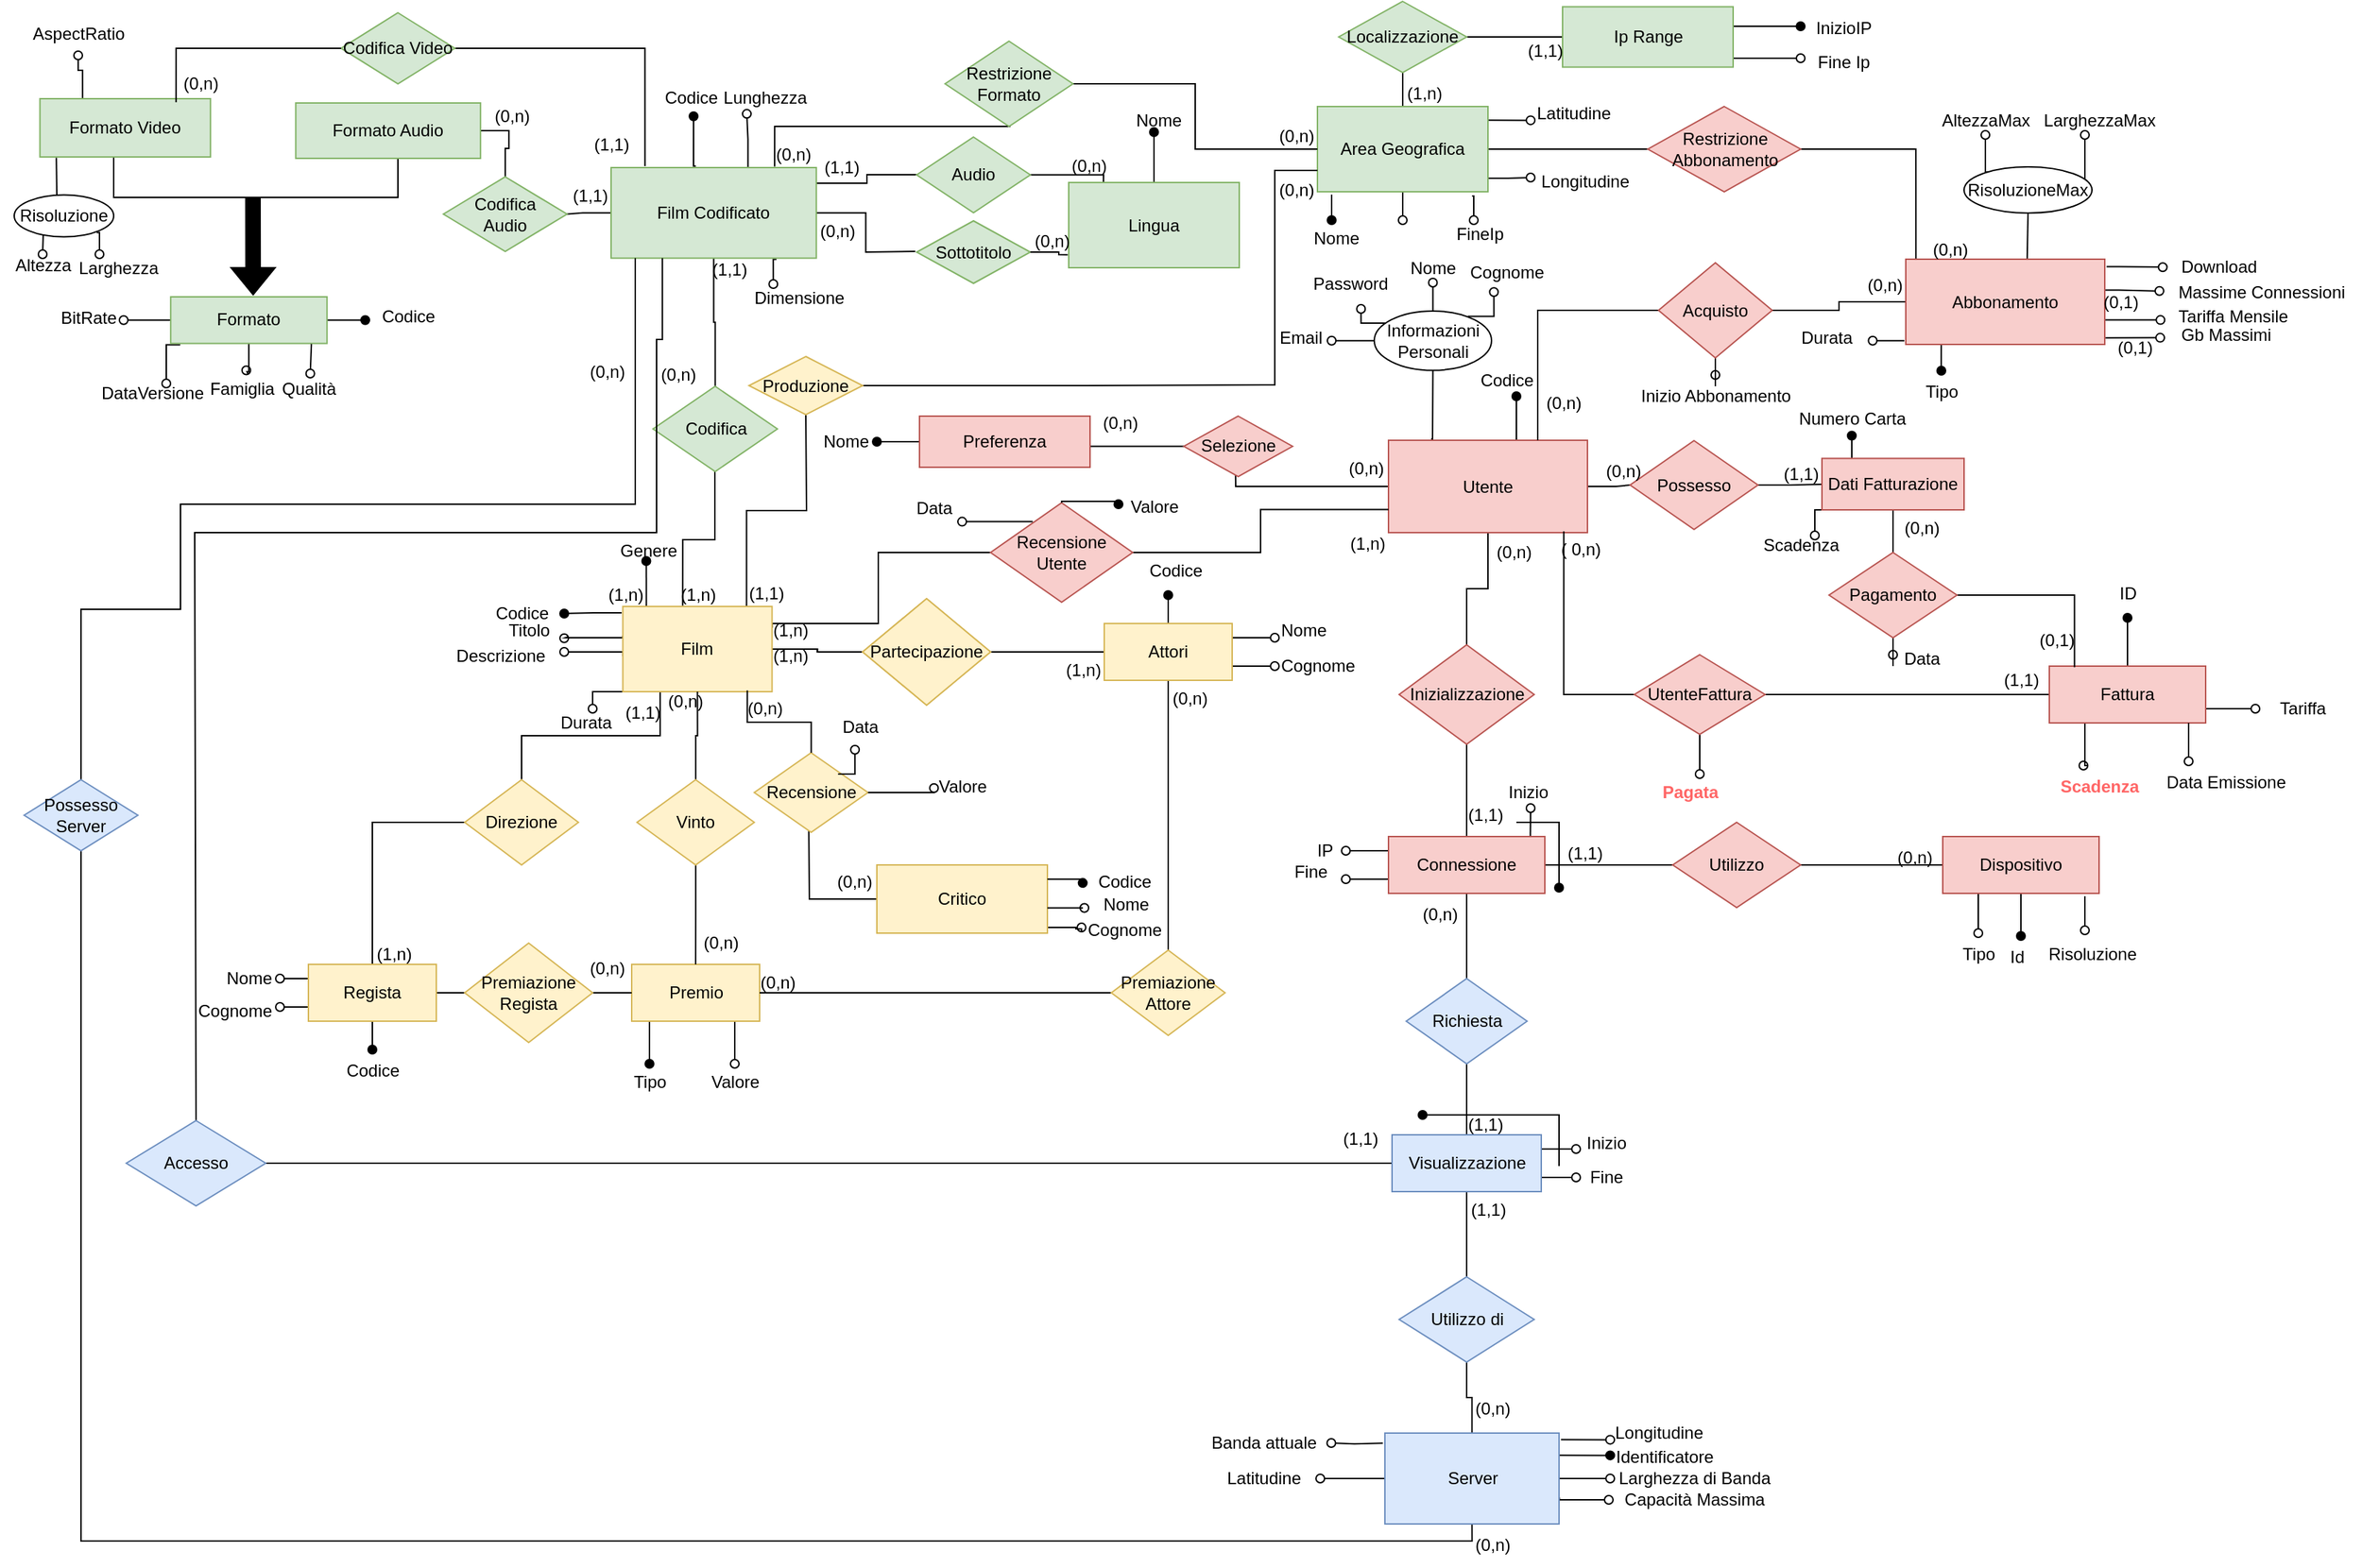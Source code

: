 <mxfile version="21.6.8" type="device">
  <diagram name="Pagina-1" id="wVuDzV6PTjjdAZot95Fx">
    <mxGraphModel dx="2632" dy="571" grid="1" gridSize="10" guides="1" tooltips="1" connect="1" arrows="1" fold="1" page="1" pageScale="1" pageWidth="1654" pageHeight="1169" math="0" shadow="0">
      <root>
        <mxCell id="0" />
        <mxCell id="1" parent="0" />
        <mxCell id="HglV9qDlDRLHziCRikBF-1" style="edgeStyle=orthogonalEdgeStyle;rounded=0;orthogonalLoop=1;jettySize=auto;html=1;endArrow=none;endFill=0;" parent="1" source="HglV9qDlDRLHziCRikBF-13" target="HglV9qDlDRLHziCRikBF-15" edge="1">
          <mxGeometry relative="1" as="geometry">
            <mxPoint x="630" y="488" as="targetPoint" />
          </mxGeometry>
        </mxCell>
        <mxCell id="HglV9qDlDRLHziCRikBF-2" style="edgeStyle=orthogonalEdgeStyle;rounded=0;orthogonalLoop=1;jettySize=auto;html=1;exitX=0.25;exitY=1;exitDx=0;exitDy=0;endArrow=none;endFill=0;" parent="1" source="HglV9qDlDRLHziCRikBF-13" target="HglV9qDlDRLHziCRikBF-31" edge="1">
          <mxGeometry relative="1" as="geometry">
            <mxPoint x="360" y="588" as="targetPoint" />
          </mxGeometry>
        </mxCell>
        <mxCell id="HglV9qDlDRLHziCRikBF-3" style="edgeStyle=orthogonalEdgeStyle;rounded=0;orthogonalLoop=1;jettySize=auto;html=1;endArrow=none;endFill=0;exitX=0.401;exitY=-0.01;exitDx=0;exitDy=0;exitPerimeter=0;" parent="1" source="HglV9qDlDRLHziCRikBF-13" target="HglV9qDlDRLHziCRikBF-40" edge="1">
          <mxGeometry relative="1" as="geometry">
            <mxPoint x="482.5" y="398" as="targetPoint" />
            <Array as="points">
              <mxPoint x="473" y="409" />
              <mxPoint x="496" y="409" />
            </Array>
          </mxGeometry>
        </mxCell>
        <mxCell id="HglV9qDlDRLHziCRikBF-4" value="" style="edgeStyle=orthogonalEdgeStyle;rounded=0;orthogonalLoop=1;jettySize=auto;html=1;endArrow=none;endFill=0;" parent="1" source="HglV9qDlDRLHziCRikBF-13" target="HglV9qDlDRLHziCRikBF-15" edge="1">
          <mxGeometry relative="1" as="geometry" />
        </mxCell>
        <mxCell id="HglV9qDlDRLHziCRikBF-5" style="edgeStyle=orthogonalEdgeStyle;rounded=0;orthogonalLoop=1;jettySize=auto;html=1;exitX=1;exitY=0.25;exitDx=0;exitDy=0;entryX=0;entryY=0.5;entryDx=0;entryDy=0;endArrow=none;endFill=0;" parent="1" source="HglV9qDlDRLHziCRikBF-13" target="HglV9qDlDRLHziCRikBF-67" edge="1">
          <mxGeometry relative="1" as="geometry">
            <mxPoint x="670" y="368" as="targetPoint" />
            <Array as="points">
              <mxPoint x="536" y="468" />
              <mxPoint x="611" y="468" />
              <mxPoint x="611" y="418" />
              <mxPoint x="690" y="418" />
            </Array>
          </mxGeometry>
        </mxCell>
        <mxCell id="HglV9qDlDRLHziCRikBF-6" style="edgeStyle=orthogonalEdgeStyle;rounded=0;orthogonalLoop=1;jettySize=auto;html=1;endArrow=oval;endFill=0;entryX=1;entryY=0.078;entryDx=0;entryDy=0;entryPerimeter=0;" parent="1" target="HglV9qDlDRLHziCRikBF-161" edge="1">
          <mxGeometry relative="1" as="geometry">
            <mxPoint x="391.25" y="476" as="targetPoint" />
            <mxPoint x="431.25" y="476.5" as="sourcePoint" />
            <Array as="points">
              <mxPoint x="431" y="478" />
              <mxPoint x="391" y="478" />
            </Array>
          </mxGeometry>
        </mxCell>
        <mxCell id="HglV9qDlDRLHziCRikBF-7" style="edgeStyle=orthogonalEdgeStyle;rounded=0;orthogonalLoop=1;jettySize=auto;html=1;endArrow=oval;endFill=0;exitX=0.001;exitY=0.583;exitDx=0;exitDy=0;exitPerimeter=0;" parent="1" source="HglV9qDlDRLHziCRikBF-13" target="HglV9qDlDRLHziCRikBF-161" edge="1">
          <mxGeometry relative="1" as="geometry">
            <mxPoint x="400" y="498" as="targetPoint" />
            <Array as="points">
              <mxPoint x="431" y="488" />
            </Array>
          </mxGeometry>
        </mxCell>
        <mxCell id="HglV9qDlDRLHziCRikBF-8" style="edgeStyle=orthogonalEdgeStyle;rounded=0;orthogonalLoop=1;jettySize=auto;html=1;exitX=-0.008;exitY=0.075;exitDx=0;exitDy=0;exitPerimeter=0;endArrow=oval;endFill=1;" parent="1" source="HglV9qDlDRLHziCRikBF-13" target="HglV9qDlDRLHziCRikBF-163" edge="1">
          <mxGeometry relative="1" as="geometry" />
        </mxCell>
        <mxCell id="HglV9qDlDRLHziCRikBF-11" style="edgeStyle=orthogonalEdgeStyle;rounded=0;orthogonalLoop=1;jettySize=auto;html=1;exitX=0;exitY=1;exitDx=0;exitDy=0;endArrow=oval;endFill=0;" parent="1" source="HglV9qDlDRLHziCRikBF-13" edge="1">
          <mxGeometry relative="1" as="geometry">
            <mxPoint x="410" y="528" as="targetPoint" />
          </mxGeometry>
        </mxCell>
        <mxCell id="HglV9qDlDRLHziCRikBF-338" style="edgeStyle=orthogonalEdgeStyle;rounded=0;orthogonalLoop=1;jettySize=auto;html=1;endArrow=oval;endFill=1;" parent="1" edge="1">
          <mxGeometry relative="1" as="geometry">
            <mxPoint x="447.75" y="424" as="targetPoint" />
            <mxPoint x="447.8" y="456" as="sourcePoint" />
          </mxGeometry>
        </mxCell>
        <mxCell id="heyCn51bQy5Be-tQ0-0h-2" style="edgeStyle=orthogonalEdgeStyle;rounded=0;orthogonalLoop=1;jettySize=auto;html=1;exitX=0.829;exitY=0.002;exitDx=0;exitDy=0;exitPerimeter=0;endArrow=none;endFill=0;" edge="1" parent="1" source="HglV9qDlDRLHziCRikBF-13">
          <mxGeometry relative="1" as="geometry">
            <mxPoint x="560" y="320" as="targetPoint" />
          </mxGeometry>
        </mxCell>
        <mxCell id="HglV9qDlDRLHziCRikBF-13" value="&lt;font style=&quot;font-size: 12px;&quot;&gt;Film&lt;/font&gt;" style="rounded=0;whiteSpace=wrap;html=1;fillColor=#fff2cc;strokeColor=#d6b656;" parent="1" vertex="1">
          <mxGeometry x="431.25" y="456" width="105" height="60" as="geometry" />
        </mxCell>
        <mxCell id="HglV9qDlDRLHziCRikBF-14" style="edgeStyle=orthogonalEdgeStyle;rounded=0;orthogonalLoop=1;jettySize=auto;html=1;endArrow=none;endFill=0;" parent="1" source="HglV9qDlDRLHziCRikBF-15" target="HglV9qDlDRLHziCRikBF-20" edge="1">
          <mxGeometry relative="1" as="geometry">
            <mxPoint x="830" y="488" as="targetPoint" />
          </mxGeometry>
        </mxCell>
        <mxCell id="HglV9qDlDRLHziCRikBF-15" value="Partecipazione" style="rhombus;whiteSpace=wrap;html=1;fillColor=#fff2cc;strokeColor=#d6b656;" parent="1" vertex="1">
          <mxGeometry x="600" y="450.5" width="90" height="75" as="geometry" />
        </mxCell>
        <mxCell id="HglV9qDlDRLHziCRikBF-16" style="edgeStyle=orthogonalEdgeStyle;rounded=0;orthogonalLoop=1;jettySize=auto;html=1;endArrow=none;endFill=0;" parent="1" source="HglV9qDlDRLHziCRikBF-20" target="HglV9qDlDRLHziCRikBF-29" edge="1">
          <mxGeometry relative="1" as="geometry">
            <mxPoint x="960" y="678" as="targetPoint" />
          </mxGeometry>
        </mxCell>
        <mxCell id="HglV9qDlDRLHziCRikBF-17" style="edgeStyle=orthogonalEdgeStyle;rounded=0;orthogonalLoop=1;jettySize=auto;html=1;endArrow=oval;endFill=1;" parent="1" source="HglV9qDlDRLHziCRikBF-20" edge="1">
          <mxGeometry relative="1" as="geometry">
            <mxPoint x="815" y="448" as="targetPoint" />
          </mxGeometry>
        </mxCell>
        <mxCell id="HglV9qDlDRLHziCRikBF-18" style="edgeStyle=orthogonalEdgeStyle;rounded=0;orthogonalLoop=1;jettySize=auto;html=1;endArrow=oval;endFill=0;exitX=1;exitY=0.25;exitDx=0;exitDy=0;" parent="1" source="HglV9qDlDRLHziCRikBF-20" edge="1">
          <mxGeometry relative="1" as="geometry">
            <mxPoint x="890" y="478" as="targetPoint" />
          </mxGeometry>
        </mxCell>
        <mxCell id="HglV9qDlDRLHziCRikBF-19" style="edgeStyle=orthogonalEdgeStyle;rounded=0;orthogonalLoop=1;jettySize=auto;html=1;endArrow=oval;endFill=0;" parent="1" source="HglV9qDlDRLHziCRikBF-20" edge="1">
          <mxGeometry relative="1" as="geometry">
            <mxPoint x="890" y="498" as="targetPoint" />
            <Array as="points">
              <mxPoint x="890" y="498" />
              <mxPoint x="890" y="498" />
            </Array>
          </mxGeometry>
        </mxCell>
        <mxCell id="HglV9qDlDRLHziCRikBF-20" value="Attori" style="rounded=0;whiteSpace=wrap;html=1;fillColor=#fff2cc;strokeColor=#d6b656;" parent="1" vertex="1">
          <mxGeometry x="770" y="468" width="90" height="40" as="geometry" />
        </mxCell>
        <mxCell id="HglV9qDlDRLHziCRikBF-21" style="edgeStyle=orthogonalEdgeStyle;rounded=0;orthogonalLoop=1;jettySize=auto;html=1;endArrow=oval;endFill=1;" parent="1" source="HglV9qDlDRLHziCRikBF-23" edge="1">
          <mxGeometry relative="1" as="geometry">
            <mxPoint x="450" y="778" as="targetPoint" />
            <Array as="points">
              <mxPoint x="450" y="768" />
              <mxPoint x="450" y="768" />
            </Array>
          </mxGeometry>
        </mxCell>
        <mxCell id="HglV9qDlDRLHziCRikBF-22" style="edgeStyle=orthogonalEdgeStyle;rounded=0;orthogonalLoop=1;jettySize=auto;html=1;endArrow=oval;endFill=0;" parent="1" source="HglV9qDlDRLHziCRikBF-23" edge="1">
          <mxGeometry relative="1" as="geometry">
            <mxPoint x="510" y="778" as="targetPoint" />
            <Array as="points">
              <mxPoint x="510" y="778" />
              <mxPoint x="510" y="778" />
            </Array>
          </mxGeometry>
        </mxCell>
        <mxCell id="HglV9qDlDRLHziCRikBF-23" value="Premio" style="rounded=0;whiteSpace=wrap;html=1;fillColor=#fff2cc;strokeColor=#d6b656;" parent="1" vertex="1">
          <mxGeometry x="437.5" y="708" width="90" height="40" as="geometry" />
        </mxCell>
        <mxCell id="HglV9qDlDRLHziCRikBF-24" style="edgeStyle=orthogonalEdgeStyle;rounded=0;orthogonalLoop=1;jettySize=auto;html=1;strokeColor=none;" parent="1" edge="1">
          <mxGeometry relative="1" as="geometry">
            <mxPoint x="470" y="1058" as="targetPoint" />
            <mxPoint x="630" y="938" as="sourcePoint" />
          </mxGeometry>
        </mxCell>
        <mxCell id="HglV9qDlDRLHziCRikBF-25" style="edgeStyle=orthogonalEdgeStyle;rounded=0;orthogonalLoop=1;jettySize=auto;html=1;endArrow=none;endFill=0;" parent="1" source="HglV9qDlDRLHziCRikBF-27" target="HglV9qDlDRLHziCRikBF-23" edge="1">
          <mxGeometry relative="1" as="geometry" />
        </mxCell>
        <mxCell id="HglV9qDlDRLHziCRikBF-26" style="edgeStyle=orthogonalEdgeStyle;rounded=0;orthogonalLoop=1;jettySize=auto;html=1;entryX=0.5;entryY=1;entryDx=0;entryDy=0;endArrow=none;endFill=0;" parent="1" source="HglV9qDlDRLHziCRikBF-27" target="HglV9qDlDRLHziCRikBF-13" edge="1">
          <mxGeometry relative="1" as="geometry">
            <mxPoint x="480" y="498" as="targetPoint" />
          </mxGeometry>
        </mxCell>
        <mxCell id="HglV9qDlDRLHziCRikBF-27" value="Vinto" style="rhombus;whiteSpace=wrap;html=1;fillColor=#fff2cc;strokeColor=#d6b656;" parent="1" vertex="1">
          <mxGeometry x="441.25" y="578" width="82.5" height="60" as="geometry" />
        </mxCell>
        <mxCell id="HglV9qDlDRLHziCRikBF-28" style="edgeStyle=orthogonalEdgeStyle;rounded=0;orthogonalLoop=1;jettySize=auto;html=1;endArrow=none;endFill=0;" parent="1" source="HglV9qDlDRLHziCRikBF-29" target="HglV9qDlDRLHziCRikBF-23" edge="1">
          <mxGeometry relative="1" as="geometry" />
        </mxCell>
        <mxCell id="HglV9qDlDRLHziCRikBF-29" value="Premiazione Attore" style="rhombus;whiteSpace=wrap;html=1;fillColor=#fff2cc;strokeColor=#d6b656;" parent="1" vertex="1">
          <mxGeometry x="775" y="698" width="80" height="60" as="geometry" />
        </mxCell>
        <mxCell id="HglV9qDlDRLHziCRikBF-30" style="edgeStyle=orthogonalEdgeStyle;rounded=0;orthogonalLoop=1;jettySize=auto;html=1;endArrow=none;endFill=0;" parent="1" source="HglV9qDlDRLHziCRikBF-31" target="HglV9qDlDRLHziCRikBF-36" edge="1">
          <mxGeometry relative="1" as="geometry">
            <mxPoint x="360" y="688" as="targetPoint" />
          </mxGeometry>
        </mxCell>
        <mxCell id="HglV9qDlDRLHziCRikBF-31" value="Direzione" style="rhombus;whiteSpace=wrap;html=1;fillColor=#fff2cc;strokeColor=#d6b656;" parent="1" vertex="1">
          <mxGeometry x="320" y="578" width="80" height="60" as="geometry" />
        </mxCell>
        <mxCell id="HglV9qDlDRLHziCRikBF-32" style="edgeStyle=orthogonalEdgeStyle;rounded=0;orthogonalLoop=1;jettySize=auto;html=1;endArrow=none;endFill=0;" parent="1" source="HglV9qDlDRLHziCRikBF-36" target="HglV9qDlDRLHziCRikBF-38" edge="1">
          <mxGeometry relative="1" as="geometry">
            <mxPoint x="360" y="728" as="targetPoint" />
          </mxGeometry>
        </mxCell>
        <mxCell id="HglV9qDlDRLHziCRikBF-33" style="edgeStyle=orthogonalEdgeStyle;rounded=0;orthogonalLoop=1;jettySize=auto;html=1;endArrow=oval;endFill=1;" parent="1" source="HglV9qDlDRLHziCRikBF-36" edge="1">
          <mxGeometry relative="1" as="geometry">
            <mxPoint x="255" y="768" as="targetPoint" />
          </mxGeometry>
        </mxCell>
        <mxCell id="HglV9qDlDRLHziCRikBF-34" style="edgeStyle=orthogonalEdgeStyle;rounded=0;orthogonalLoop=1;jettySize=auto;html=1;endArrow=oval;endFill=0;exitX=0;exitY=0.75;exitDx=0;exitDy=0;" parent="1" source="HglV9qDlDRLHziCRikBF-36" edge="1">
          <mxGeometry relative="1" as="geometry">
            <mxPoint x="190" y="738" as="targetPoint" />
            <Array as="points" />
          </mxGeometry>
        </mxCell>
        <mxCell id="HglV9qDlDRLHziCRikBF-35" style="edgeStyle=orthogonalEdgeStyle;rounded=0;orthogonalLoop=1;jettySize=auto;html=1;exitX=0;exitY=0.25;exitDx=0;exitDy=0;endArrow=oval;endFill=0;" parent="1" source="HglV9qDlDRLHziCRikBF-36" edge="1">
          <mxGeometry relative="1" as="geometry">
            <mxPoint x="190" y="718" as="targetPoint" />
            <Array as="points">
              <mxPoint x="190" y="718" />
              <mxPoint x="190" y="718" />
            </Array>
          </mxGeometry>
        </mxCell>
        <mxCell id="HglV9qDlDRLHziCRikBF-36" value="Regista" style="rounded=0;whiteSpace=wrap;html=1;fillColor=#fff2cc;strokeColor=#d6b656;" parent="1" vertex="1">
          <mxGeometry x="210" y="708" width="90" height="40" as="geometry" />
        </mxCell>
        <mxCell id="HglV9qDlDRLHziCRikBF-37" style="edgeStyle=orthogonalEdgeStyle;rounded=0;orthogonalLoop=1;jettySize=auto;html=1;endArrow=none;endFill=0;" parent="1" source="HglV9qDlDRLHziCRikBF-38" target="HglV9qDlDRLHziCRikBF-23" edge="1">
          <mxGeometry relative="1" as="geometry" />
        </mxCell>
        <mxCell id="HglV9qDlDRLHziCRikBF-38" value="Premiazione Regista" style="rhombus;whiteSpace=wrap;html=1;fillColor=#fff2cc;strokeColor=#d6b656;" parent="1" vertex="1">
          <mxGeometry x="320" y="693" width="90" height="70" as="geometry" />
        </mxCell>
        <mxCell id="HglV9qDlDRLHziCRikBF-39" style="edgeStyle=orthogonalEdgeStyle;rounded=0;orthogonalLoop=1;jettySize=auto;html=1;endArrow=none;endFill=0;" parent="1" source="HglV9qDlDRLHziCRikBF-40" target="HglV9qDlDRLHziCRikBF-47" edge="1">
          <mxGeometry relative="1" as="geometry">
            <mxPoint x="483.75" y="288" as="targetPoint" />
          </mxGeometry>
        </mxCell>
        <mxCell id="HglV9qDlDRLHziCRikBF-40" value="Codifica" style="rhombus;whiteSpace=wrap;html=1;fillColor=#d5e8d4;strokeColor=#82b366;" parent="1" vertex="1">
          <mxGeometry x="452.5" y="301" width="87.5" height="60" as="geometry" />
        </mxCell>
        <mxCell id="HglV9qDlDRLHziCRikBF-41" style="edgeStyle=orthogonalEdgeStyle;rounded=0;orthogonalLoop=1;jettySize=auto;html=1;endArrow=oval;endFill=1;exitX=0.413;exitY=-0.018;exitDx=0;exitDy=0;exitPerimeter=0;entryX=0.538;entryY=1.056;entryDx=0;entryDy=0;entryPerimeter=0;" parent="1" source="HglV9qDlDRLHziCRikBF-47" target="HglV9qDlDRLHziCRikBF-243" edge="1">
          <mxGeometry relative="1" as="geometry">
            <mxPoint x="495.19" y="110" as="targetPoint" />
          </mxGeometry>
        </mxCell>
        <mxCell id="HglV9qDlDRLHziCRikBF-42" style="edgeStyle=orthogonalEdgeStyle;rounded=0;orthogonalLoop=1;jettySize=auto;html=1;exitX=0.667;exitY=0.034;exitDx=0;exitDy=0;exitPerimeter=0;endArrow=oval;endFill=0;entryX=0.357;entryY=0.986;entryDx=0;entryDy=0;entryPerimeter=0;" parent="1" source="HglV9qDlDRLHziCRikBF-47" target="HglV9qDlDRLHziCRikBF-244" edge="1">
          <mxGeometry relative="1" as="geometry">
            <mxPoint x="541" y="110" as="targetPoint" />
          </mxGeometry>
        </mxCell>
        <mxCell id="HglV9qDlDRLHziCRikBF-43" style="edgeStyle=orthogonalEdgeStyle;rounded=0;orthogonalLoop=1;jettySize=auto;html=1;exitX=0.806;exitY=1.014;exitDx=0;exitDy=0;exitPerimeter=0;endArrow=oval;endFill=0;entryX=0.314;entryY=0.104;entryDx=0;entryDy=0;entryPerimeter=0;" parent="1" source="HglV9qDlDRLHziCRikBF-47" target="HglV9qDlDRLHziCRikBF-245" edge="1">
          <mxGeometry relative="1" as="geometry">
            <mxPoint x="610" y="214.0" as="targetPoint" />
          </mxGeometry>
        </mxCell>
        <mxCell id="HglV9qDlDRLHziCRikBF-44" style="edgeStyle=orthogonalEdgeStyle;rounded=0;orthogonalLoop=1;jettySize=auto;html=1;endArrow=none;endFill=0;" parent="1" source="HglV9qDlDRLHziCRikBF-47" target="HglV9qDlDRLHziCRikBF-247" edge="1">
          <mxGeometry relative="1" as="geometry">
            <mxPoint x="625" y="158.0" as="targetPoint" />
            <Array as="points">
              <mxPoint x="603" y="158" />
              <mxPoint x="603" y="152" />
            </Array>
          </mxGeometry>
        </mxCell>
        <mxCell id="HglV9qDlDRLHziCRikBF-45" style="edgeStyle=orthogonalEdgeStyle;rounded=0;orthogonalLoop=1;jettySize=auto;html=1;endArrow=none;endFill=0;" parent="1" source="HglV9qDlDRLHziCRikBF-47" edge="1">
          <mxGeometry relative="1" as="geometry">
            <mxPoint x="637" y="206" as="targetPoint" />
          </mxGeometry>
        </mxCell>
        <mxCell id="HglV9qDlDRLHziCRikBF-331" style="edgeStyle=orthogonalEdgeStyle;rounded=0;orthogonalLoop=1;jettySize=auto;html=1;exitX=0.797;exitY=-0.011;exitDx=0;exitDy=0;exitPerimeter=0;endArrow=oval;endFill=0;" parent="1" source="HglV9qDlDRLHziCRikBF-47" edge="1">
          <mxGeometry relative="1" as="geometry">
            <mxPoint x="703" y="88" as="targetPoint" />
          </mxGeometry>
        </mxCell>
        <mxCell id="HglV9qDlDRLHziCRikBF-344" style="edgeStyle=orthogonalEdgeStyle;rounded=0;orthogonalLoop=1;jettySize=auto;html=1;entryX=1;entryY=0.5;entryDx=0;entryDy=0;endArrow=none;endFill=0;" parent="1" source="HglV9qDlDRLHziCRikBF-47" target="HglV9qDlDRLHziCRikBF-221" edge="1">
          <mxGeometry relative="1" as="geometry" />
        </mxCell>
        <mxCell id="Rr8nrI_Sg17zaG7XF54k-16" style="edgeStyle=orthogonalEdgeStyle;rounded=0;orthogonalLoop=1;jettySize=auto;html=1;exitX=0.165;exitY=-0.016;exitDx=0;exitDy=0;exitPerimeter=0;entryX=1;entryY=0.5;entryDx=0;entryDy=0;endArrow=none;endFill=0;" parent="1" source="HglV9qDlDRLHziCRikBF-47" target="Rr8nrI_Sg17zaG7XF54k-18" edge="1">
          <mxGeometry relative="1" as="geometry">
            <mxPoint x="313" y="68" as="targetPoint" />
            <Array as="points">
              <mxPoint x="447" y="63" />
            </Array>
          </mxGeometry>
        </mxCell>
        <mxCell id="HglV9qDlDRLHziCRikBF-47" value="Film Codificato" style="rounded=0;whiteSpace=wrap;html=1;fillColor=#d5e8d4;strokeColor=#82b366;" parent="1" vertex="1">
          <mxGeometry x="423" y="147" width="144.38" height="63.75" as="geometry" />
        </mxCell>
        <mxCell id="HglV9qDlDRLHziCRikBF-348" style="edgeStyle=orthogonalEdgeStyle;rounded=0;orthogonalLoop=1;jettySize=auto;html=1;entryX=0.621;entryY=-0.052;entryDx=0;entryDy=0;entryPerimeter=0;endArrow=oval;endFill=0;" parent="1" source="HglV9qDlDRLHziCRikBF-57" edge="1">
          <mxGeometry relative="1" as="geometry">
            <mxPoint x="166.284" y="289.752" as="targetPoint" />
          </mxGeometry>
        </mxCell>
        <mxCell id="Rr8nrI_Sg17zaG7XF54k-10" style="edgeStyle=orthogonalEdgeStyle;rounded=0;orthogonalLoop=1;jettySize=auto;html=1;endArrow=oval;endFill=0;" parent="1" source="HglV9qDlDRLHziCRikBF-57" edge="1">
          <mxGeometry relative="1" as="geometry">
            <mxPoint x="80" y="254.405" as="targetPoint" />
            <Array as="points">
              <mxPoint x="100" y="254" />
              <mxPoint x="100" y="254" />
            </Array>
          </mxGeometry>
        </mxCell>
        <mxCell id="Rr8nrI_Sg17zaG7XF54k-12" style="edgeStyle=orthogonalEdgeStyle;rounded=0;orthogonalLoop=1;jettySize=auto;html=1;endArrow=oval;endFill=1;" parent="1" source="HglV9qDlDRLHziCRikBF-57" edge="1">
          <mxGeometry relative="1" as="geometry">
            <mxPoint x="250" y="254.405" as="targetPoint" />
          </mxGeometry>
        </mxCell>
        <mxCell id="v24EFPV0wYHPeH2oUftJ-5" style="edgeStyle=orthogonalEdgeStyle;rounded=0;orthogonalLoop=1;jettySize=auto;html=1;exitX=0.061;exitY=1.028;exitDx=0;exitDy=0;exitPerimeter=0;endArrow=oval;endFill=0;" parent="1" source="HglV9qDlDRLHziCRikBF-57" edge="1">
          <mxGeometry relative="1" as="geometry">
            <mxPoint x="110" y="299" as="targetPoint" />
          </mxGeometry>
        </mxCell>
        <mxCell id="HglV9qDlDRLHziCRikBF-57" value="Formato" style="rounded=0;whiteSpace=wrap;html=1;fillColor=#d5e8d4;strokeColor=#82b366;" parent="1" vertex="1">
          <mxGeometry x="113.12" y="238" width="110" height="32.81" as="geometry" />
        </mxCell>
        <mxCell id="HglV9qDlDRLHziCRikBF-58" value="Partecipazione" style="rhombus;whiteSpace=wrap;html=1;fillColor=#fff2cc;strokeColor=#d6b656;" parent="1" vertex="1">
          <mxGeometry x="600" y="450.5" width="90" height="75" as="geometry" />
        </mxCell>
        <mxCell id="HglV9qDlDRLHziCRikBF-59" style="edgeStyle=orthogonalEdgeStyle;rounded=0;orthogonalLoop=1;jettySize=auto;html=1;endArrow=none;endFill=0;" parent="1" source="HglV9qDlDRLHziCRikBF-65" target="HglV9qDlDRLHziCRikBF-84" edge="1">
          <mxGeometry relative="1" as="geometry">
            <mxPoint x="1160" y="383" as="targetPoint" />
          </mxGeometry>
        </mxCell>
        <mxCell id="HglV9qDlDRLHziCRikBF-60" value="" style="edgeStyle=orthogonalEdgeStyle;rounded=0;orthogonalLoop=1;jettySize=auto;html=1;endArrow=none;endFill=0;" parent="1" source="HglV9qDlDRLHziCRikBF-65" target="HglV9qDlDRLHziCRikBF-96" edge="1">
          <mxGeometry relative="1" as="geometry" />
        </mxCell>
        <mxCell id="HglV9qDlDRLHziCRikBF-61" style="edgeStyle=orthogonalEdgeStyle;rounded=0;orthogonalLoop=1;jettySize=auto;html=1;exitX=0.658;exitY=0.013;exitDx=0;exitDy=0;exitPerimeter=0;endArrow=oval;endFill=1;" parent="1" source="HglV9qDlDRLHziCRikBF-65" edge="1">
          <mxGeometry relative="1" as="geometry">
            <mxPoint x="1060" y="308" as="targetPoint" />
            <Array as="points">
              <mxPoint x="1060" y="339" />
              <mxPoint x="1060" y="308" />
            </Array>
          </mxGeometry>
        </mxCell>
        <mxCell id="HglV9qDlDRLHziCRikBF-62" style="edgeStyle=orthogonalEdgeStyle;rounded=0;orthogonalLoop=1;jettySize=auto;html=1;endArrow=none;endFill=0;" parent="1" target="HglV9qDlDRLHziCRikBF-180" edge="1">
          <mxGeometry relative="1" as="geometry">
            <mxPoint x="1000" y="278" as="targetPoint" />
            <mxPoint x="1000" y="338" as="sourcePoint" />
            <Array as="points">
              <mxPoint x="1001" y="338" />
            </Array>
          </mxGeometry>
        </mxCell>
        <mxCell id="HglV9qDlDRLHziCRikBF-63" style="edgeStyle=orthogonalEdgeStyle;rounded=0;orthogonalLoop=1;jettySize=auto;html=1;entryX=0.5;entryY=0;entryDx=0;entryDy=0;endArrow=none;endFill=0;" parent="1" source="HglV9qDlDRLHziCRikBF-87" target="HglV9qDlDRLHziCRikBF-94" edge="1">
          <mxGeometry relative="1" as="geometry">
            <mxPoint x="1280" y="518" as="targetPoint" />
          </mxGeometry>
        </mxCell>
        <mxCell id="HglV9qDlDRLHziCRikBF-64" style="edgeStyle=orthogonalEdgeStyle;rounded=0;orthogonalLoop=1;jettySize=auto;html=1;" parent="1" source="HglV9qDlDRLHziCRikBF-65" edge="1">
          <mxGeometry relative="1" as="geometry">
            <mxPoint x="862" y="334" as="targetPoint" />
          </mxGeometry>
        </mxCell>
        <mxCell id="HglV9qDlDRLHziCRikBF-65" value="Utente" style="rounded=0;whiteSpace=wrap;html=1;fillColor=#f8cecc;strokeColor=#b85450;" parent="1" vertex="1">
          <mxGeometry x="970" y="339" width="140" height="65" as="geometry" />
        </mxCell>
        <mxCell id="HglV9qDlDRLHziCRikBF-66" style="edgeStyle=orthogonalEdgeStyle;rounded=0;orthogonalLoop=1;jettySize=auto;html=1;endArrow=none;endFill=0;entryX=0;entryY=0.75;entryDx=0;entryDy=0;" parent="1" source="HglV9qDlDRLHziCRikBF-67" target="HglV9qDlDRLHziCRikBF-65" edge="1">
          <mxGeometry relative="1" as="geometry" />
        </mxCell>
        <mxCell id="v24EFPV0wYHPeH2oUftJ-3" style="edgeStyle=orthogonalEdgeStyle;rounded=0;orthogonalLoop=1;jettySize=auto;html=1;exitX=0.297;exitY=0.19;exitDx=0;exitDy=0;exitPerimeter=0;endArrow=oval;endFill=0;" parent="1" source="HglV9qDlDRLHziCRikBF-67" edge="1">
          <mxGeometry relative="1" as="geometry">
            <mxPoint x="670" y="396" as="targetPoint" />
          </mxGeometry>
        </mxCell>
        <mxCell id="HglV9qDlDRLHziCRikBF-67" value="Recensione Utente" style="rhombus;whiteSpace=wrap;html=1;fillColor=#f8cecc;strokeColor=#b85450;" parent="1" vertex="1">
          <mxGeometry x="690" y="383" width="100" height="70" as="geometry" />
        </mxCell>
        <mxCell id="HglV9qDlDRLHziCRikBF-68" style="edgeStyle=orthogonalEdgeStyle;rounded=0;orthogonalLoop=1;jettySize=auto;html=1;endArrow=none;endFill=0;" parent="1" source="HglV9qDlDRLHziCRikBF-79" target="HglV9qDlDRLHziCRikBF-82" edge="1">
          <mxGeometry relative="1" as="geometry">
            <mxPoint x="1280" y="298" as="targetPoint" />
          </mxGeometry>
        </mxCell>
        <mxCell id="HglV9qDlDRLHziCRikBF-69" style="edgeStyle=orthogonalEdgeStyle;rounded=0;orthogonalLoop=1;jettySize=auto;html=1;endArrow=oval;endFill=0;exitX=1.009;exitY=0.087;exitDx=0;exitDy=0;exitPerimeter=0;entryX=0.01;entryY=0.52;entryDx=0;entryDy=0;entryPerimeter=0;" parent="1" source="HglV9qDlDRLHziCRikBF-79" target="HglV9qDlDRLHziCRikBF-192" edge="1">
          <mxGeometry relative="1" as="geometry">
            <mxPoint x="1484" y="241.5" as="targetPoint" />
            <Array as="points">
              <mxPoint x="1484" y="216.5" />
              <mxPoint x="1515" y="217.5" />
            </Array>
          </mxGeometry>
        </mxCell>
        <mxCell id="HglV9qDlDRLHziCRikBF-70" style="edgeStyle=orthogonalEdgeStyle;rounded=0;orthogonalLoop=1;jettySize=auto;html=1;endArrow=oval;endFill=0;entryX=-0.011;entryY=0.48;entryDx=0;entryDy=0;entryPerimeter=0;" parent="1" target="HglV9qDlDRLHziCRikBF-193" edge="1">
          <mxGeometry relative="1" as="geometry">
            <mxPoint x="1564" y="231.25" as="targetPoint" />
            <mxPoint x="1474" y="233.25" as="sourcePoint" />
            <Array as="points">
              <mxPoint x="1484" y="233.5" />
            </Array>
          </mxGeometry>
        </mxCell>
        <mxCell id="HglV9qDlDRLHziCRikBF-71" style="edgeStyle=orthogonalEdgeStyle;rounded=0;orthogonalLoop=1;jettySize=auto;html=1;exitX=1.004;exitY=0.922;exitDx=0;exitDy=0;exitPerimeter=0;endArrow=oval;endFill=0;entryX=-0.011;entryY=0.6;entryDx=0;entryDy=0;entryPerimeter=0;" parent="1" source="HglV9qDlDRLHziCRikBF-79" target="HglV9qDlDRLHziCRikBF-194" edge="1">
          <mxGeometry relative="1" as="geometry">
            <mxPoint x="1444" y="201.5" as="targetPoint" />
          </mxGeometry>
        </mxCell>
        <mxCell id="HglV9qDlDRLHziCRikBF-72" style="edgeStyle=orthogonalEdgeStyle;rounded=0;orthogonalLoop=1;jettySize=auto;html=1;exitX=0.178;exitY=1.004;exitDx=0;exitDy=0;exitPerimeter=0;endArrow=oval;endFill=1;" parent="1" source="HglV9qDlDRLHziCRikBF-79" target="HglV9qDlDRLHziCRikBF-190" edge="1">
          <mxGeometry relative="1" as="geometry">
            <mxPoint x="1337.06" y="272" as="sourcePoint" />
          </mxGeometry>
        </mxCell>
        <mxCell id="HglV9qDlDRLHziCRikBF-74" value="&lt;br&gt;&lt;br&gt;" style="edgeStyle=orthogonalEdgeStyle;rounded=0;orthogonalLoop=1;jettySize=auto;html=1;exitX=0.991;exitY=0.713;exitDx=0;exitDy=0;exitPerimeter=0;endArrow=oval;endFill=0;entryX=-0.008;entryY=0.553;entryDx=0;entryDy=0;entryPerimeter=0;" parent="1" source="HglV9qDlDRLHziCRikBF-79" target="HglV9qDlDRLHziCRikBF-197" edge="1">
          <mxGeometry relative="1" as="geometry">
            <mxPoint x="1514" y="261.5" as="targetPoint" />
            <Array as="points">
              <mxPoint x="1513" y="254.5" />
            </Array>
          </mxGeometry>
        </mxCell>
        <mxCell id="HglV9qDlDRLHziCRikBF-333" style="edgeStyle=orthogonalEdgeStyle;rounded=0;orthogonalLoop=1;jettySize=auto;html=1;exitX=0.051;exitY=-0.003;exitDx=0;exitDy=0;exitPerimeter=0;endArrow=none;endFill=0;entryX=1;entryY=0.5;entryDx=0;entryDy=0;" parent="1" source="HglV9qDlDRLHziCRikBF-79" target="Rr8nrI_Sg17zaG7XF54k-20" edge="1">
          <mxGeometry relative="1" as="geometry">
            <mxPoint x="1350" y="184" as="targetPoint" />
          </mxGeometry>
        </mxCell>
        <mxCell id="lfYiuPxnH6zkKHB_Wp7k-3" style="edgeStyle=orthogonalEdgeStyle;rounded=0;orthogonalLoop=1;jettySize=auto;html=1;entryX=1.045;entryY=0.559;entryDx=0;entryDy=0;entryPerimeter=0;exitX=-0.007;exitY=0.957;exitDx=0;exitDy=0;exitPerimeter=0;endArrow=oval;endFill=0;" parent="1" source="HglV9qDlDRLHziCRikBF-79" target="HglV9qDlDRLHziCRikBF-196" edge="1">
          <mxGeometry relative="1" as="geometry" />
        </mxCell>
        <mxCell id="w1guiOWC2YzdImvKHr_D-3" style="edgeStyle=orthogonalEdgeStyle;rounded=0;orthogonalLoop=1;jettySize=auto;html=1;entryX=0.5;entryY=1;entryDx=0;entryDy=0;exitX=0.61;exitY=0.006;exitDx=0;exitDy=0;exitPerimeter=0;endArrow=none;endFill=0;" parent="1" source="HglV9qDlDRLHziCRikBF-79" target="w1guiOWC2YzdImvKHr_D-2" edge="1">
          <mxGeometry relative="1" as="geometry" />
        </mxCell>
        <mxCell id="HglV9qDlDRLHziCRikBF-79" value="Abbonamento" style="rounded=0;whiteSpace=wrap;html=1;fillColor=#f8cecc;strokeColor=#b85450;" parent="1" vertex="1">
          <mxGeometry x="1334" y="211.5" width="140" height="60" as="geometry" />
        </mxCell>
        <mxCell id="HglV9qDlDRLHziCRikBF-80" style="edgeStyle=orthogonalEdgeStyle;rounded=0;orthogonalLoop=1;jettySize=auto;html=1;entryX=0.75;entryY=0;entryDx=0;entryDy=0;endArrow=none;endFill=0;" parent="1" source="HglV9qDlDRLHziCRikBF-82" target="HglV9qDlDRLHziCRikBF-65" edge="1">
          <mxGeometry relative="1" as="geometry" />
        </mxCell>
        <mxCell id="HglV9qDlDRLHziCRikBF-81" style="edgeStyle=orthogonalEdgeStyle;rounded=0;orthogonalLoop=1;jettySize=auto;html=1;endArrow=oval;endFill=0;" parent="1" source="HglV9qDlDRLHziCRikBF-82" target="HglV9qDlDRLHziCRikBF-201" edge="1">
          <mxGeometry relative="1" as="geometry">
            <mxPoint x="1280" y="238" as="targetPoint" />
          </mxGeometry>
        </mxCell>
        <mxCell id="HglV9qDlDRLHziCRikBF-82" value="Acquisto" style="rhombus;whiteSpace=wrap;html=1;fillColor=#f8cecc;strokeColor=#b85450;" parent="1" vertex="1">
          <mxGeometry x="1160" y="214" width="80" height="67" as="geometry" />
        </mxCell>
        <mxCell id="HglV9qDlDRLHziCRikBF-83" style="edgeStyle=orthogonalEdgeStyle;rounded=0;orthogonalLoop=1;jettySize=auto;html=1;endArrow=none;endFill=0;" parent="1" source="HglV9qDlDRLHziCRikBF-84" target="HglV9qDlDRLHziCRikBF-87" edge="1">
          <mxGeometry relative="1" as="geometry">
            <mxPoint x="1280" y="383" as="targetPoint" />
          </mxGeometry>
        </mxCell>
        <mxCell id="HglV9qDlDRLHziCRikBF-84" value="Possesso" style="rhombus;whiteSpace=wrap;html=1;fillColor=#f8cecc;strokeColor=#b85450;" parent="1" vertex="1">
          <mxGeometry x="1140" y="339.25" width="90" height="62.5" as="geometry" />
        </mxCell>
        <mxCell id="HglV9qDlDRLHziCRikBF-85" style="edgeStyle=orthogonalEdgeStyle;rounded=0;orthogonalLoop=1;jettySize=auto;html=1;exitX=0.195;exitY=0.172;exitDx=0;exitDy=0;exitPerimeter=0;endArrow=oval;endFill=1;" parent="1" source="HglV9qDlDRLHziCRikBF-87" target="HglV9qDlDRLHziCRikBF-209" edge="1">
          <mxGeometry relative="1" as="geometry">
            <mxPoint x="1294" y="346" as="sourcePoint" />
            <Array as="points">
              <mxPoint x="1296" y="358" />
            </Array>
          </mxGeometry>
        </mxCell>
        <mxCell id="HglV9qDlDRLHziCRikBF-86" style="edgeStyle=orthogonalEdgeStyle;rounded=0;orthogonalLoop=1;jettySize=auto;html=1;endArrow=oval;endFill=0;entryX=0.619;entryY=0.208;entryDx=0;entryDy=0;entryPerimeter=0;exitX=0;exitY=1;exitDx=0;exitDy=0;" parent="1" source="HglV9qDlDRLHziCRikBF-87" target="HglV9qDlDRLHziCRikBF-210" edge="1">
          <mxGeometry relative="1" as="geometry">
            <mxPoint x="1411" y="355.67" as="targetPoint" />
            <mxPoint x="1375" y="355.67" as="sourcePoint" />
          </mxGeometry>
        </mxCell>
        <mxCell id="HglV9qDlDRLHziCRikBF-87" value="Dati Fatturazione" style="rounded=0;whiteSpace=wrap;html=1;fillColor=#f8cecc;strokeColor=#b85450;" parent="1" vertex="1">
          <mxGeometry x="1275" y="351.75" width="100" height="36.25" as="geometry" />
        </mxCell>
        <mxCell id="HglV9qDlDRLHziCRikBF-88" style="edgeStyle=orthogonalEdgeStyle;rounded=0;orthogonalLoop=1;jettySize=auto;html=1;endArrow=oval;endFill=0;" parent="1" source="HglV9qDlDRLHziCRikBF-91" edge="1">
          <mxGeometry relative="1" as="geometry">
            <mxPoint x="1580" y="528" as="targetPoint" />
            <Array as="points">
              <mxPoint x="1570" y="528" />
              <mxPoint x="1570" y="528" />
            </Array>
          </mxGeometry>
        </mxCell>
        <mxCell id="HglV9qDlDRLHziCRikBF-89" style="edgeStyle=orthogonalEdgeStyle;rounded=0;orthogonalLoop=1;jettySize=auto;html=1;endArrow=oval;endFill=0;entryX=0.363;entryY=0.033;entryDx=0;entryDy=0;entryPerimeter=0;" parent="1" source="HglV9qDlDRLHziCRikBF-91" target="HglV9qDlDRLHziCRikBF-202" edge="1">
          <mxGeometry relative="1" as="geometry">
            <mxPoint x="1490" y="568" as="targetPoint" />
            <Array as="points">
              <mxPoint x="1460" y="568" />
              <mxPoint x="1459" y="568" />
            </Array>
          </mxGeometry>
        </mxCell>
        <mxCell id="HglV9qDlDRLHziCRikBF-90" style="edgeStyle=orthogonalEdgeStyle;rounded=0;orthogonalLoop=1;jettySize=auto;html=1;endArrow=none;endFill=0;" parent="1" source="HglV9qDlDRLHziCRikBF-91" edge="1">
          <mxGeometry relative="1" as="geometry">
            <mxPoint x="1234" y="518" as="targetPoint" />
          </mxGeometry>
        </mxCell>
        <mxCell id="v24EFPV0wYHPeH2oUftJ-1" style="edgeStyle=orthogonalEdgeStyle;rounded=0;orthogonalLoop=1;jettySize=auto;html=1;endArrow=oval;endFill=1;" parent="1" source="HglV9qDlDRLHziCRikBF-91" edge="1">
          <mxGeometry relative="1" as="geometry">
            <mxPoint x="1490" y="464" as="targetPoint" />
          </mxGeometry>
        </mxCell>
        <mxCell id="HglV9qDlDRLHziCRikBF-91" value="Fattura" style="rounded=0;whiteSpace=wrap;html=1;fillColor=#f8cecc;strokeColor=#b85450;" parent="1" vertex="1">
          <mxGeometry x="1435" y="498" width="110" height="40" as="geometry" />
        </mxCell>
        <mxCell id="HglV9qDlDRLHziCRikBF-92" style="edgeStyle=orthogonalEdgeStyle;rounded=0;orthogonalLoop=1;jettySize=auto;html=1;endArrow=none;endFill=0;entryX=0.161;entryY=0.018;entryDx=0;entryDy=0;entryPerimeter=0;" parent="1" source="HglV9qDlDRLHziCRikBF-94" target="HglV9qDlDRLHziCRikBF-91" edge="1">
          <mxGeometry relative="1" as="geometry" />
        </mxCell>
        <mxCell id="HglV9qDlDRLHziCRikBF-93" style="edgeStyle=orthogonalEdgeStyle;rounded=0;orthogonalLoop=1;jettySize=auto;html=1;endArrow=oval;endFill=0;" parent="1" source="HglV9qDlDRLHziCRikBF-94" edge="1">
          <mxGeometry relative="1" as="geometry">
            <mxPoint x="1325" y="490" as="targetPoint" />
          </mxGeometry>
        </mxCell>
        <mxCell id="HglV9qDlDRLHziCRikBF-94" value="Pagamento" style="rhombus;whiteSpace=wrap;html=1;fillColor=#f8cecc;strokeColor=#b85450;" parent="1" vertex="1">
          <mxGeometry x="1280" y="418" width="90" height="60" as="geometry" />
        </mxCell>
        <mxCell id="HglV9qDlDRLHziCRikBF-95" style="edgeStyle=orthogonalEdgeStyle;rounded=0;orthogonalLoop=1;jettySize=auto;html=1;endArrow=none;endFill=0;" parent="1" source="HglV9qDlDRLHziCRikBF-96" edge="1">
          <mxGeometry relative="1" as="geometry">
            <mxPoint x="1025" y="618" as="targetPoint" />
          </mxGeometry>
        </mxCell>
        <mxCell id="HglV9qDlDRLHziCRikBF-96" value="Inizializzazione" style="rhombus;whiteSpace=wrap;html=1;fillColor=#f8cecc;strokeColor=#b85450;rounded=0;" parent="1" vertex="1">
          <mxGeometry x="977.5" y="483" width="95" height="70" as="geometry" />
        </mxCell>
        <mxCell id="HglV9qDlDRLHziCRikBF-97" style="edgeStyle=orthogonalEdgeStyle;rounded=0;orthogonalLoop=1;jettySize=auto;html=1;endArrow=none;endFill=0;" parent="1" source="HglV9qDlDRLHziCRikBF-102" target="HglV9qDlDRLHziCRikBF-104" edge="1">
          <mxGeometry relative="1" as="geometry">
            <mxPoint x="1120" y="638" as="targetPoint" />
          </mxGeometry>
        </mxCell>
        <mxCell id="HglV9qDlDRLHziCRikBF-98" style="edgeStyle=orthogonalEdgeStyle;rounded=0;orthogonalLoop=1;jettySize=auto;html=1;endArrow=none;endFill=0;" parent="1" source="HglV9qDlDRLHziCRikBF-102" target="HglV9qDlDRLHziCRikBF-109" edge="1">
          <mxGeometry relative="1" as="geometry">
            <mxPoint x="1025" y="728" as="targetPoint" />
          </mxGeometry>
        </mxCell>
        <mxCell id="HglV9qDlDRLHziCRikBF-99" style="edgeStyle=orthogonalEdgeStyle;rounded=0;orthogonalLoop=1;jettySize=auto;html=1;endArrow=oval;endFill=0;" parent="1" source="HglV9qDlDRLHziCRikBF-102" edge="1">
          <mxGeometry relative="1" as="geometry">
            <mxPoint x="940" y="628" as="targetPoint" />
            <Array as="points">
              <mxPoint x="950" y="628" />
              <mxPoint x="950" y="628" />
            </Array>
          </mxGeometry>
        </mxCell>
        <mxCell id="HglV9qDlDRLHziCRikBF-100" style="edgeStyle=orthogonalEdgeStyle;rounded=0;orthogonalLoop=1;jettySize=auto;html=1;endArrow=oval;endFill=0;" parent="1" source="HglV9qDlDRLHziCRikBF-102" edge="1">
          <mxGeometry relative="1" as="geometry">
            <mxPoint x="940" y="648" as="targetPoint" />
            <Array as="points">
              <mxPoint x="950" y="648" />
              <mxPoint x="950" y="648" />
            </Array>
          </mxGeometry>
        </mxCell>
        <mxCell id="HglV9qDlDRLHziCRikBF-101" style="edgeStyle=orthogonalEdgeStyle;rounded=0;orthogonalLoop=1;jettySize=auto;html=1;endArrow=oval;endFill=0;" parent="1" edge="1">
          <mxGeometry relative="1" as="geometry">
            <mxPoint x="1070" y="598" as="targetPoint" />
            <mxPoint x="1069.8" y="618" as="sourcePoint" />
            <Array as="points">
              <mxPoint x="1069.8" y="618" />
              <mxPoint x="1069.8" y="580" />
            </Array>
          </mxGeometry>
        </mxCell>
        <mxCell id="HglV9qDlDRLHziCRikBF-102" value="Connessione" style="rounded=0;whiteSpace=wrap;html=1;fillColor=#f8cecc;strokeColor=#b85450;" parent="1" vertex="1">
          <mxGeometry x="970" y="618" width="110" height="40" as="geometry" />
        </mxCell>
        <mxCell id="HglV9qDlDRLHziCRikBF-103" style="edgeStyle=orthogonalEdgeStyle;rounded=0;orthogonalLoop=1;jettySize=auto;html=1;endArrow=none;endFill=0;" parent="1" source="HglV9qDlDRLHziCRikBF-104" target="HglV9qDlDRLHziCRikBF-107" edge="1">
          <mxGeometry relative="1" as="geometry">
            <mxPoint x="1260" y="638" as="targetPoint" />
          </mxGeometry>
        </mxCell>
        <mxCell id="HglV9qDlDRLHziCRikBF-104" value="Utilizzo" style="rhombus;whiteSpace=wrap;html=1;fillColor=#f8cecc;strokeColor=#b85450;" parent="1" vertex="1">
          <mxGeometry x="1170" y="608" width="90" height="60" as="geometry" />
        </mxCell>
        <mxCell id="HglV9qDlDRLHziCRikBF-105" style="edgeStyle=orthogonalEdgeStyle;rounded=0;orthogonalLoop=1;jettySize=auto;html=1;endArrow=oval;endFill=0;" parent="1" source="HglV9qDlDRLHziCRikBF-107" target="HglV9qDlDRLHziCRikBF-189" edge="1">
          <mxGeometry relative="1" as="geometry">
            <Array as="points">
              <mxPoint x="1385" y="668" />
              <mxPoint x="1385" y="668" />
            </Array>
          </mxGeometry>
        </mxCell>
        <mxCell id="HglV9qDlDRLHziCRikBF-106" style="edgeStyle=orthogonalEdgeStyle;rounded=0;orthogonalLoop=1;jettySize=auto;html=1;endArrow=oval;endFill=1;" parent="1" source="HglV9qDlDRLHziCRikBF-107" edge="1">
          <mxGeometry relative="1" as="geometry">
            <mxPoint x="1415" y="688" as="targetPoint" />
          </mxGeometry>
        </mxCell>
        <mxCell id="D0GVjAHNSpqdcBYDPeGL-2" style="edgeStyle=orthogonalEdgeStyle;rounded=0;orthogonalLoop=1;jettySize=auto;html=1;exitX=0.909;exitY=1.05;exitDx=0;exitDy=0;exitPerimeter=0;endArrow=oval;endFill=0;" parent="1" source="HglV9qDlDRLHziCRikBF-107" edge="1">
          <mxGeometry relative="1" as="geometry">
            <mxPoint x="1460" y="684" as="targetPoint" />
          </mxGeometry>
        </mxCell>
        <mxCell id="HglV9qDlDRLHziCRikBF-107" value="Dispositivo" style="rounded=0;whiteSpace=wrap;html=1;fillColor=#f8cecc;strokeColor=#b85450;" parent="1" vertex="1">
          <mxGeometry x="1360" y="618" width="110" height="40" as="geometry" />
        </mxCell>
        <mxCell id="HglV9qDlDRLHziCRikBF-108" style="edgeStyle=orthogonalEdgeStyle;rounded=0;orthogonalLoop=1;jettySize=auto;html=1;endArrow=none;endFill=0;" parent="1" source="HglV9qDlDRLHziCRikBF-109" target="HglV9qDlDRLHziCRikBF-114" edge="1">
          <mxGeometry relative="1" as="geometry">
            <mxPoint x="1025" y="828" as="targetPoint" />
          </mxGeometry>
        </mxCell>
        <mxCell id="HglV9qDlDRLHziCRikBF-109" value="Richiesta" style="rhombus;whiteSpace=wrap;html=1;fillColor=#dae8fc;strokeColor=#6c8ebf;" parent="1" vertex="1">
          <mxGeometry x="982.5" y="718" width="85" height="60" as="geometry" />
        </mxCell>
        <mxCell id="HglV9qDlDRLHziCRikBF-110" style="edgeStyle=orthogonalEdgeStyle;rounded=0;orthogonalLoop=1;jettySize=auto;html=1;endArrow=none;endFill=0;" parent="1" source="HglV9qDlDRLHziCRikBF-114" target="HglV9qDlDRLHziCRikBF-116" edge="1">
          <mxGeometry relative="1" as="geometry">
            <mxPoint x="580" y="838" as="targetPoint" />
            <Array as="points">
              <mxPoint x="710" y="848" />
              <mxPoint x="710" y="848" />
            </Array>
          </mxGeometry>
        </mxCell>
        <mxCell id="HglV9qDlDRLHziCRikBF-111" style="edgeStyle=orthogonalEdgeStyle;rounded=0;orthogonalLoop=1;jettySize=auto;html=1;endArrow=none;endFill=0;" parent="1" source="HglV9qDlDRLHziCRikBF-114" target="HglV9qDlDRLHziCRikBF-118" edge="1">
          <mxGeometry relative="1" as="geometry">
            <mxPoint x="1140" y="848" as="targetPoint" />
          </mxGeometry>
        </mxCell>
        <mxCell id="HglV9qDlDRLHziCRikBF-112" style="edgeStyle=orthogonalEdgeStyle;rounded=0;orthogonalLoop=1;jettySize=auto;html=1;endArrow=oval;endFill=0;exitX=1;exitY=0.75;exitDx=0;exitDy=0;" parent="1" source="HglV9qDlDRLHziCRikBF-114" edge="1">
          <mxGeometry relative="1" as="geometry">
            <mxPoint x="1102" y="858" as="targetPoint" />
          </mxGeometry>
        </mxCell>
        <mxCell id="HglV9qDlDRLHziCRikBF-113" style="edgeStyle=orthogonalEdgeStyle;rounded=0;orthogonalLoop=1;jettySize=auto;html=1;endArrow=oval;endFill=0;" parent="1" edge="1">
          <mxGeometry relative="1" as="geometry">
            <mxPoint x="1102" y="838" as="targetPoint" />
            <mxPoint x="1078" y="838" as="sourcePoint" />
          </mxGeometry>
        </mxCell>
        <mxCell id="HglV9qDlDRLHziCRikBF-114" value="Visualizzazione" style="rounded=0;whiteSpace=wrap;html=1;fillColor=#dae8fc;strokeColor=#6c8ebf;" parent="1" vertex="1">
          <mxGeometry x="972.5" y="828" width="105" height="40" as="geometry" />
        </mxCell>
        <mxCell id="HglV9qDlDRLHziCRikBF-115" style="edgeStyle=orthogonalEdgeStyle;rounded=0;orthogonalLoop=1;jettySize=auto;html=1;entryX=0.25;entryY=1;entryDx=0;entryDy=0;exitX=0.5;exitY=0;exitDx=0;exitDy=0;endArrow=none;endFill=0;" parent="1" source="HglV9qDlDRLHziCRikBF-116" target="HglV9qDlDRLHziCRikBF-47" edge="1">
          <mxGeometry relative="1" as="geometry">
            <mxPoint x="420" y="348" as="targetPoint" />
            <Array as="points">
              <mxPoint x="130" y="818" />
              <mxPoint x="130" y="404" />
              <mxPoint x="455" y="404" />
              <mxPoint x="455" y="268" />
              <mxPoint x="456" y="268" />
            </Array>
          </mxGeometry>
        </mxCell>
        <mxCell id="HglV9qDlDRLHziCRikBF-116" value="Accesso" style="rhombus;whiteSpace=wrap;html=1;fillColor=#dae8fc;strokeColor=#6c8ebf;" parent="1" vertex="1">
          <mxGeometry x="81.88" y="818" width="98.12" height="60" as="geometry" />
        </mxCell>
        <mxCell id="HglV9qDlDRLHziCRikBF-117" style="edgeStyle=orthogonalEdgeStyle;rounded=0;orthogonalLoop=1;jettySize=auto;html=1;endArrow=none;endFill=0;" parent="1" source="HglV9qDlDRLHziCRikBF-118" target="HglV9qDlDRLHziCRikBF-125" edge="1">
          <mxGeometry relative="1" as="geometry">
            <mxPoint x="1025" y="1058" as="targetPoint" />
          </mxGeometry>
        </mxCell>
        <mxCell id="HglV9qDlDRLHziCRikBF-118" value="Utilizzo di" style="rhombus;whiteSpace=wrap;html=1;fillColor=#dae8fc;strokeColor=#6c8ebf;" parent="1" vertex="1">
          <mxGeometry x="977.5" y="928" width="95" height="60" as="geometry" />
        </mxCell>
        <mxCell id="HglV9qDlDRLHziCRikBF-119" style="edgeStyle=orthogonalEdgeStyle;rounded=0;orthogonalLoop=1;jettySize=auto;html=1;exitX=0.5;exitY=1;exitDx=0;exitDy=0;endArrow=none;endFill=0;" parent="1" source="HglV9qDlDRLHziCRikBF-125" target="HglV9qDlDRLHziCRikBF-128" edge="1">
          <mxGeometry relative="1" as="geometry">
            <mxPoint x="50" y="608" as="targetPoint" />
            <Array as="points">
              <mxPoint x="1029" y="1114" />
              <mxPoint x="50" y="1114" />
            </Array>
          </mxGeometry>
        </mxCell>
        <mxCell id="HglV9qDlDRLHziCRikBF-120" style="edgeStyle=orthogonalEdgeStyle;rounded=0;orthogonalLoop=1;jettySize=auto;html=1;endArrow=oval;endFill=0;exitX=1.011;exitY=0.073;exitDx=0;exitDy=0;exitPerimeter=0;" parent="1" source="HglV9qDlDRLHziCRikBF-125" edge="1">
          <mxGeometry relative="1" as="geometry">
            <mxPoint x="1126" y="1042" as="targetPoint" />
          </mxGeometry>
        </mxCell>
        <mxCell id="HglV9qDlDRLHziCRikBF-121" style="edgeStyle=orthogonalEdgeStyle;rounded=0;orthogonalLoop=1;jettySize=auto;html=1;exitX=0.984;exitY=0.245;exitDx=0;exitDy=0;exitPerimeter=0;endArrow=oval;endFill=1;" parent="1" source="HglV9qDlDRLHziCRikBF-125" edge="1">
          <mxGeometry relative="1" as="geometry">
            <mxPoint x="1126" y="1054" as="targetPoint" />
          </mxGeometry>
        </mxCell>
        <mxCell id="HglV9qDlDRLHziCRikBF-122" style="edgeStyle=orthogonalEdgeStyle;rounded=0;orthogonalLoop=1;jettySize=auto;html=1;endArrow=oval;endFill=0;" parent="1" source="HglV9qDlDRLHziCRikBF-125" edge="1">
          <mxGeometry relative="1" as="geometry">
            <mxPoint x="1126" y="1070" as="targetPoint" />
          </mxGeometry>
        </mxCell>
        <mxCell id="HglV9qDlDRLHziCRikBF-123" style="edgeStyle=orthogonalEdgeStyle;rounded=0;orthogonalLoop=1;jettySize=auto;html=1;exitX=1.002;exitY=0.709;exitDx=0;exitDy=0;exitPerimeter=0;endArrow=oval;endFill=0;" parent="1" source="HglV9qDlDRLHziCRikBF-125" target="HglV9qDlDRLHziCRikBF-218" edge="1">
          <mxGeometry relative="1" as="geometry">
            <mxPoint x="1126" y="1090" as="targetPoint" />
            <Array as="points">
              <mxPoint x="1090" y="1085" />
            </Array>
          </mxGeometry>
        </mxCell>
        <mxCell id="HglV9qDlDRLHziCRikBF-124" style="edgeStyle=orthogonalEdgeStyle;rounded=0;orthogonalLoop=1;jettySize=auto;html=1;endArrow=oval;endFill=0;" parent="1" source="HglV9qDlDRLHziCRikBF-125" edge="1">
          <mxGeometry relative="1" as="geometry">
            <mxPoint x="922" y="1070" as="targetPoint" />
          </mxGeometry>
        </mxCell>
        <mxCell id="HglV9qDlDRLHziCRikBF-125" value="Server" style="rounded=0;whiteSpace=wrap;html=1;fillColor=#dae8fc;strokeColor=#6c8ebf;" parent="1" vertex="1">
          <mxGeometry x="967.5" y="1038" width="122.5" height="64" as="geometry" />
        </mxCell>
        <mxCell id="HglV9qDlDRLHziCRikBF-126" style="edgeStyle=orthogonalEdgeStyle;rounded=0;orthogonalLoop=1;jettySize=auto;html=1;exitX=0;exitY=0.25;exitDx=0;exitDy=0;endArrow=oval;endFill=0;" parent="1" target="HglV9qDlDRLHziCRikBF-217" edge="1">
          <mxGeometry relative="1" as="geometry">
            <mxPoint x="966" y="1045.125" as="sourcePoint" />
          </mxGeometry>
        </mxCell>
        <mxCell id="HglV9qDlDRLHziCRikBF-127" style="edgeStyle=orthogonalEdgeStyle;rounded=0;orthogonalLoop=1;jettySize=auto;html=1;endArrow=none;endFill=0;" parent="1" source="HglV9qDlDRLHziCRikBF-128" target="HglV9qDlDRLHziCRikBF-47" edge="1">
          <mxGeometry relative="1" as="geometry">
            <mxPoint x="250" y="318" as="targetPoint" />
            <Array as="points">
              <mxPoint x="50" y="458" />
              <mxPoint x="120" y="458" />
              <mxPoint x="120" y="384" />
              <mxPoint x="440" y="384" />
            </Array>
          </mxGeometry>
        </mxCell>
        <mxCell id="HglV9qDlDRLHziCRikBF-128" value="Possesso Server" style="rhombus;whiteSpace=wrap;html=1;fillColor=#dae8fc;strokeColor=#6c8ebf;" parent="1" vertex="1">
          <mxGeometry x="10" y="578" width="80" height="50" as="geometry" />
        </mxCell>
        <mxCell id="HglV9qDlDRLHziCRikBF-129" value="(1,n)" style="text;html=1;align=center;verticalAlign=middle;resizable=0;points=[];autosize=1;strokeColor=none;fillColor=none;" parent="1" vertex="1">
          <mxGeometry x="458.75" y="433" width="50" height="30" as="geometry" />
        </mxCell>
        <mxCell id="HglV9qDlDRLHziCRikBF-130" value="(1,1)" style="text;html=1;align=center;verticalAlign=middle;resizable=0;points=[];autosize=1;strokeColor=none;fillColor=none;" parent="1" vertex="1">
          <mxGeometry x="480.5" y="204" width="50" height="30" as="geometry" />
        </mxCell>
        <mxCell id="HglV9qDlDRLHziCRikBF-131" value="(1,n)" style="text;html=1;align=center;verticalAlign=middle;resizable=0;points=[];autosize=1;strokeColor=none;fillColor=none;" parent="1" vertex="1">
          <mxGeometry x="523.75" y="476" width="50" height="30" as="geometry" />
        </mxCell>
        <mxCell id="HglV9qDlDRLHziCRikBF-132" value="(1,n)" style="text;html=1;align=center;verticalAlign=middle;resizable=0;points=[];autosize=1;strokeColor=none;fillColor=none;" parent="1" vertex="1">
          <mxGeometry x="730" y="486" width="50" height="30" as="geometry" />
        </mxCell>
        <mxCell id="HglV9qDlDRLHziCRikBF-133" value="(0,n)" style="text;html=1;align=center;verticalAlign=middle;resizable=0;points=[];autosize=1;strokeColor=none;fillColor=none;" parent="1" vertex="1">
          <mxGeometry x="805" y="506" width="50" height="30" as="geometry" />
        </mxCell>
        <mxCell id="HglV9qDlDRLHziCRikBF-134" value="(0,n)" style="text;html=1;align=center;verticalAlign=middle;resizable=0;points=[];autosize=1;strokeColor=none;fillColor=none;" parent="1" vertex="1">
          <mxGeometry x="515" y="706" width="50" height="30" as="geometry" />
        </mxCell>
        <mxCell id="HglV9qDlDRLHziCRikBF-135" value="(0,n)" style="text;html=1;align=center;verticalAlign=middle;resizable=0;points=[];autosize=1;strokeColor=none;fillColor=none;" parent="1" vertex="1">
          <mxGeometry x="475" y="678" width="50" height="30" as="geometry" />
        </mxCell>
        <mxCell id="HglV9qDlDRLHziCRikBF-136" value="(0,n)" style="text;html=1;align=center;verticalAlign=middle;resizable=0;points=[];autosize=1;strokeColor=none;fillColor=none;" parent="1" vertex="1">
          <mxGeometry x="395" y="696" width="50" height="30" as="geometry" />
        </mxCell>
        <mxCell id="HglV9qDlDRLHziCRikBF-137" value="(0,n)" style="text;html=1;align=center;verticalAlign=middle;resizable=0;points=[];autosize=1;strokeColor=none;fillColor=none;" parent="1" vertex="1">
          <mxGeometry x="450" y="508" width="50" height="30" as="geometry" />
        </mxCell>
        <mxCell id="HglV9qDlDRLHziCRikBF-138" value="(1,1)" style="text;html=1;align=center;verticalAlign=middle;resizable=0;points=[];autosize=1;strokeColor=none;fillColor=none;" parent="1" vertex="1">
          <mxGeometry x="420" y="516" width="50" height="30" as="geometry" />
        </mxCell>
        <mxCell id="HglV9qDlDRLHziCRikBF-139" value="(1,n)" style="text;html=1;align=center;verticalAlign=middle;resizable=0;points=[];autosize=1;strokeColor=none;fillColor=none;" parent="1" vertex="1">
          <mxGeometry x="245" y="686" width="50" height="30" as="geometry" />
        </mxCell>
        <mxCell id="HglV9qDlDRLHziCRikBF-140" value="(1,n)" style="text;html=1;align=center;verticalAlign=middle;resizable=0;points=[];autosize=1;strokeColor=none;fillColor=none;" parent="1" vertex="1">
          <mxGeometry x="523.75" y="458" width="50" height="30" as="geometry" />
        </mxCell>
        <mxCell id="HglV9qDlDRLHziCRikBF-141" value="(1,n)" style="text;html=1;align=center;verticalAlign=middle;resizable=0;points=[];autosize=1;strokeColor=none;fillColor=none;" parent="1" vertex="1">
          <mxGeometry x="929.75" y="396.5" width="50" height="30" as="geometry" />
        </mxCell>
        <mxCell id="HglV9qDlDRLHziCRikBF-142" value="(0,n)" style="text;html=1;align=center;verticalAlign=middle;resizable=0;points=[];autosize=1;strokeColor=none;fillColor=none;" parent="1" vertex="1">
          <mxGeometry x="1067.5" y="298" width="50" height="30" as="geometry" />
        </mxCell>
        <mxCell id="HglV9qDlDRLHziCRikBF-143" value="(0,n)" style="text;html=1;align=center;verticalAlign=middle;resizable=0;points=[];autosize=1;strokeColor=none;fillColor=none;" parent="1" vertex="1">
          <mxGeometry x="1294" y="215" width="50" height="30" as="geometry" />
        </mxCell>
        <mxCell id="HglV9qDlDRLHziCRikBF-144" value="(1,1)" style="text;html=1;align=center;verticalAlign=middle;resizable=0;points=[];autosize=1;strokeColor=none;fillColor=none;" parent="1" vertex="1">
          <mxGeometry x="1390" y="493" width="50" height="30" as="geometry" />
        </mxCell>
        <mxCell id="HglV9qDlDRLHziCRikBF-145" value="(0,n)" style="text;html=1;align=center;verticalAlign=middle;resizable=0;points=[];autosize=1;strokeColor=none;fillColor=none;" parent="1" vertex="1">
          <mxGeometry x="1320" y="386" width="50" height="30" as="geometry" />
        </mxCell>
        <mxCell id="HglV9qDlDRLHziCRikBF-146" value="(0,n)" style="text;html=1;align=center;verticalAlign=middle;resizable=0;points=[];autosize=1;strokeColor=none;fillColor=none;" parent="1" vertex="1">
          <mxGeometry x="1110" y="346" width="50" height="30" as="geometry" />
        </mxCell>
        <mxCell id="HglV9qDlDRLHziCRikBF-147" value="(1,1)" style="text;html=1;align=center;verticalAlign=middle;resizable=0;points=[];autosize=1;strokeColor=none;fillColor=none;" parent="1" vertex="1">
          <mxGeometry x="1235" y="348" width="50" height="30" as="geometry" />
        </mxCell>
        <mxCell id="HglV9qDlDRLHziCRikBF-148" value="(0,n)" style="text;html=1;align=center;verticalAlign=middle;resizable=0;points=[];autosize=1;strokeColor=none;fillColor=none;" parent="1" vertex="1">
          <mxGeometry x="1032.5" y="403" width="50" height="30" as="geometry" />
        </mxCell>
        <mxCell id="HglV9qDlDRLHziCRikBF-149" value="(1,1)" style="text;html=1;align=center;verticalAlign=middle;resizable=0;points=[];autosize=1;strokeColor=none;fillColor=none;" parent="1" vertex="1">
          <mxGeometry x="1012.5" y="588" width="50" height="30" as="geometry" />
        </mxCell>
        <mxCell id="HglV9qDlDRLHziCRikBF-150" value="(1,1)" style="text;html=1;align=center;verticalAlign=middle;resizable=0;points=[];autosize=1;strokeColor=none;fillColor=none;" parent="1" vertex="1">
          <mxGeometry x="1082.5" y="615" width="50" height="30" as="geometry" />
        </mxCell>
        <mxCell id="HglV9qDlDRLHziCRikBF-151" value="(0,n)" style="text;html=1;align=center;verticalAlign=middle;resizable=0;points=[];autosize=1;strokeColor=none;fillColor=none;" parent="1" vertex="1">
          <mxGeometry x="1315" y="618" width="50" height="30" as="geometry" />
        </mxCell>
        <mxCell id="HglV9qDlDRLHziCRikBF-152" value="(0,n)" style="text;html=1;align=center;verticalAlign=middle;resizable=0;points=[];autosize=1;strokeColor=none;fillColor=none;" parent="1" vertex="1">
          <mxGeometry x="981.25" y="658" width="50" height="30" as="geometry" />
        </mxCell>
        <mxCell id="HglV9qDlDRLHziCRikBF-153" value="(1,1)" style="text;html=1;align=center;verticalAlign=middle;resizable=0;points=[];autosize=1;strokeColor=none;fillColor=none;" parent="1" vertex="1">
          <mxGeometry x="1012.5" y="806" width="50" height="30" as="geometry" />
        </mxCell>
        <mxCell id="HglV9qDlDRLHziCRikBF-154" value="(1,1)" style="text;html=1;align=center;verticalAlign=middle;resizable=0;points=[];autosize=1;strokeColor=none;fillColor=none;" parent="1" vertex="1">
          <mxGeometry x="925" y="816" width="50" height="30" as="geometry" />
        </mxCell>
        <mxCell id="HglV9qDlDRLHziCRikBF-155" value="(1,1)" style="text;html=1;align=center;verticalAlign=middle;resizable=0;points=[];autosize=1;strokeColor=none;fillColor=none;" parent="1" vertex="1">
          <mxGeometry x="1016" y="869" width="48" height="24" as="geometry" />
        </mxCell>
        <mxCell id="HglV9qDlDRLHziCRikBF-156" value="(0,n)" style="text;html=1;align=center;verticalAlign=middle;resizable=0;points=[];autosize=1;strokeColor=none;fillColor=none;" parent="1" vertex="1">
          <mxGeometry x="1017.5" y="1005.5" width="50" height="30" as="geometry" />
        </mxCell>
        <mxCell id="HglV9qDlDRLHziCRikBF-157" value="(0,n)" style="text;html=1;align=center;verticalAlign=middle;resizable=0;points=[];autosize=1;strokeColor=none;fillColor=none;" parent="1" vertex="1">
          <mxGeometry x="1017.5" y="1102" width="50" height="30" as="geometry" />
        </mxCell>
        <mxCell id="HglV9qDlDRLHziCRikBF-158" value="(0,n)" style="text;html=1;align=center;verticalAlign=middle;resizable=0;points=[];autosize=1;strokeColor=none;fillColor=none;" parent="1" vertex="1">
          <mxGeometry x="445" y="278" width="50" height="30" as="geometry" />
        </mxCell>
        <mxCell id="HglV9qDlDRLHziCRikBF-159" value="(0,n)" style="text;html=1;align=center;verticalAlign=middle;resizable=0;points=[];autosize=1;strokeColor=none;fillColor=none;" parent="1" vertex="1">
          <mxGeometry x="395" y="276" width="50" height="30" as="geometry" />
        </mxCell>
        <mxCell id="HglV9qDlDRLHziCRikBF-160" value="Titolo" style="text;html=1;align=center;verticalAlign=middle;resizable=0;points=[];autosize=1;strokeColor=none;fillColor=none;" parent="1" vertex="1">
          <mxGeometry x="340" y="458" width="50" height="30" as="geometry" />
        </mxCell>
        <mxCell id="HglV9qDlDRLHziCRikBF-161" value="Descrizione" style="text;html=1;align=center;verticalAlign=middle;resizable=0;points=[];autosize=1;strokeColor=none;fillColor=none;" parent="1" vertex="1">
          <mxGeometry x="300" y="476" width="90" height="30" as="geometry" />
        </mxCell>
        <mxCell id="HglV9qDlDRLHziCRikBF-162" value="Durata" style="text;html=1;align=center;verticalAlign=middle;resizable=0;points=[];autosize=1;strokeColor=none;fillColor=none;" parent="1" vertex="1">
          <mxGeometry x="375" y="523" width="60" height="30" as="geometry" />
        </mxCell>
        <mxCell id="HglV9qDlDRLHziCRikBF-163" value="Codice" style="text;html=1;align=center;verticalAlign=middle;resizable=0;points=[];autosize=1;strokeColor=none;fillColor=none;" parent="1" vertex="1">
          <mxGeometry x="330" y="446" width="60" height="30" as="geometry" />
        </mxCell>
        <mxCell id="HglV9qDlDRLHziCRikBF-166" value="Tipo" style="text;html=1;align=center;verticalAlign=middle;resizable=0;points=[];autosize=1;strokeColor=none;fillColor=none;" parent="1" vertex="1">
          <mxGeometry x="425" y="776" width="50" height="30" as="geometry" />
        </mxCell>
        <mxCell id="HglV9qDlDRLHziCRikBF-167" value="Valore" style="text;html=1;align=center;verticalAlign=middle;resizable=0;points=[];autosize=1;strokeColor=none;fillColor=none;" parent="1" vertex="1">
          <mxGeometry x="480" y="776" width="60" height="30" as="geometry" />
        </mxCell>
        <mxCell id="HglV9qDlDRLHziCRikBF-168" value="Codice" style="text;html=1;align=center;verticalAlign=middle;resizable=0;points=[];autosize=1;strokeColor=none;fillColor=none;" parent="1" vertex="1">
          <mxGeometry x="225" y="768" width="60" height="30" as="geometry" />
        </mxCell>
        <mxCell id="HglV9qDlDRLHziCRikBF-169" value="Codice" style="text;html=1;align=center;verticalAlign=middle;resizable=0;points=[];autosize=1;strokeColor=none;fillColor=none;" parent="1" vertex="1">
          <mxGeometry x="790" y="416" width="60" height="30" as="geometry" />
        </mxCell>
        <mxCell id="HglV9qDlDRLHziCRikBF-170" value="Nome" style="text;html=1;align=center;verticalAlign=middle;resizable=0;points=[];autosize=1;strokeColor=none;fillColor=none;" parent="1" vertex="1">
          <mxGeometry x="880" y="458" width="60" height="30" as="geometry" />
        </mxCell>
        <mxCell id="HglV9qDlDRLHziCRikBF-171" value="Cognome" style="text;html=1;align=center;verticalAlign=middle;resizable=0;points=[];autosize=1;strokeColor=none;fillColor=none;" parent="1" vertex="1">
          <mxGeometry x="880" y="483" width="80" height="30" as="geometry" />
        </mxCell>
        <mxCell id="HglV9qDlDRLHziCRikBF-172" value="Nome" style="text;html=1;align=center;verticalAlign=middle;resizable=0;points=[];autosize=1;strokeColor=none;fillColor=none;" parent="1" vertex="1">
          <mxGeometry x="138.12" y="703" width="60" height="30" as="geometry" />
        </mxCell>
        <mxCell id="HglV9qDlDRLHziCRikBF-173" value="Cognome" style="text;html=1;align=center;verticalAlign=middle;resizable=0;points=[];autosize=1;strokeColor=none;fillColor=none;" parent="1" vertex="1">
          <mxGeometry x="118.12" y="726" width="80" height="30" as="geometry" />
        </mxCell>
        <mxCell id="HglV9qDlDRLHziCRikBF-174" value="Valore" style="text;html=1;align=center;verticalAlign=middle;resizable=0;points=[];autosize=1;strokeColor=none;fillColor=none;" parent="1" vertex="1">
          <mxGeometry x="775" y="371" width="60" height="30" as="geometry" />
        </mxCell>
        <mxCell id="HglV9qDlDRLHziCRikBF-175" value="Codice" style="text;html=1;align=center;verticalAlign=middle;resizable=0;points=[];autosize=1;strokeColor=none;fillColor=none;" parent="1" vertex="1">
          <mxGeometry x="1022.5" y="281.75" width="60" height="30" as="geometry" />
        </mxCell>
        <mxCell id="HglV9qDlDRLHziCRikBF-176" style="edgeStyle=orthogonalEdgeStyle;rounded=0;orthogonalLoop=1;jettySize=auto;html=1;endArrow=oval;endFill=0;" parent="1" source="HglV9qDlDRLHziCRikBF-180" edge="1">
          <mxGeometry relative="1" as="geometry">
            <mxPoint x="1001" y="228" as="targetPoint" />
          </mxGeometry>
        </mxCell>
        <mxCell id="HglV9qDlDRLHziCRikBF-177" style="edgeStyle=orthogonalEdgeStyle;rounded=0;orthogonalLoop=1;jettySize=auto;html=1;exitX=0.798;exitY=0.091;exitDx=0;exitDy=0;exitPerimeter=0;endArrow=oval;endFill=0;entryX=0.396;entryY=0.953;entryDx=0;entryDy=0;entryPerimeter=0;" parent="1" source="HglV9qDlDRLHziCRikBF-180" target="HglV9qDlDRLHziCRikBF-182" edge="1">
          <mxGeometry relative="1" as="geometry">
            <mxPoint x="1040" y="248" as="targetPoint" />
          </mxGeometry>
        </mxCell>
        <mxCell id="HglV9qDlDRLHziCRikBF-178" style="edgeStyle=orthogonalEdgeStyle;rounded=0;orthogonalLoop=1;jettySize=auto;html=1;endArrow=oval;endFill=0;" parent="1" source="HglV9qDlDRLHziCRikBF-180" edge="1">
          <mxGeometry relative="1" as="geometry">
            <mxPoint x="930" y="268.875" as="targetPoint" />
          </mxGeometry>
        </mxCell>
        <mxCell id="HglV9qDlDRLHziCRikBF-363" style="edgeStyle=orthogonalEdgeStyle;rounded=0;orthogonalLoop=1;jettySize=auto;html=1;entryX=0.602;entryY=1.076;entryDx=0;entryDy=0;entryPerimeter=0;exitX=0.15;exitY=0.203;exitDx=0;exitDy=0;exitPerimeter=0;endArrow=oval;endFill=0;" parent="1" source="HglV9qDlDRLHziCRikBF-180" target="HglV9qDlDRLHziCRikBF-184" edge="1">
          <mxGeometry relative="1" as="geometry" />
        </mxCell>
        <mxCell id="HglV9qDlDRLHziCRikBF-180" value="Informazioni Personali" style="ellipse;whiteSpace=wrap;html=1;" parent="1" vertex="1">
          <mxGeometry x="960" y="248" width="82.5" height="41.75" as="geometry" />
        </mxCell>
        <mxCell id="HglV9qDlDRLHziCRikBF-181" value="Nome" style="text;html=1;align=center;verticalAlign=middle;resizable=0;points=[];autosize=1;strokeColor=none;fillColor=none;" parent="1" vertex="1">
          <mxGeometry x="971.25" y="203" width="60" height="30" as="geometry" />
        </mxCell>
        <mxCell id="HglV9qDlDRLHziCRikBF-182" value="Cognome" style="text;html=1;align=center;verticalAlign=middle;resizable=0;points=[];autosize=1;strokeColor=none;fillColor=none;" parent="1" vertex="1">
          <mxGeometry x="1012.5" y="206" width="80" height="30" as="geometry" />
        </mxCell>
        <mxCell id="HglV9qDlDRLHziCRikBF-183" value="Email" style="text;html=1;align=center;verticalAlign=middle;resizable=0;points=[];autosize=1;strokeColor=none;fillColor=none;" parent="1" vertex="1">
          <mxGeometry x="882.5" y="251.75" width="50" height="30" as="geometry" />
        </mxCell>
        <mxCell id="HglV9qDlDRLHziCRikBF-184" value="Password" style="text;html=1;align=center;verticalAlign=middle;resizable=0;points=[];autosize=1;strokeColor=none;fillColor=none;" parent="1" vertex="1">
          <mxGeometry x="902.5" y="214.25" width="80" height="30" as="geometry" />
        </mxCell>
        <mxCell id="HglV9qDlDRLHziCRikBF-185" value="Inizio" style="text;html=1;align=center;verticalAlign=middle;resizable=0;points=[];autosize=1;strokeColor=none;fillColor=none;" parent="1" vertex="1">
          <mxGeometry x="1042.5" y="572" width="50" height="30" as="geometry" />
        </mxCell>
        <mxCell id="HglV9qDlDRLHziCRikBF-186" value="Fine" style="text;html=1;align=center;verticalAlign=middle;resizable=0;points=[];autosize=1;strokeColor=none;fillColor=none;" parent="1" vertex="1">
          <mxGeometry x="890" y="628" width="50" height="30" as="geometry" />
        </mxCell>
        <mxCell id="HglV9qDlDRLHziCRikBF-187" value="" style="edgeStyle=none;orthogonalLoop=1;jettySize=auto;html=1;rounded=0;endArrow=oval;endFill=1;" parent="1" edge="1">
          <mxGeometry width="100" relative="1" as="geometry">
            <mxPoint x="1060" y="608" as="sourcePoint" />
            <mxPoint x="1090" y="654" as="targetPoint" />
            <Array as="points">
              <mxPoint x="1090" y="608" />
            </Array>
          </mxGeometry>
        </mxCell>
        <mxCell id="HglV9qDlDRLHziCRikBF-188" value="IP" style="text;html=1;align=center;verticalAlign=middle;resizable=0;points=[];autosize=1;strokeColor=none;fillColor=none;" parent="1" vertex="1">
          <mxGeometry x="910" y="613" width="30" height="30" as="geometry" />
        </mxCell>
        <mxCell id="HglV9qDlDRLHziCRikBF-189" value="Tipo" style="text;html=1;align=center;verticalAlign=middle;resizable=0;points=[];autosize=1;strokeColor=none;fillColor=none;" parent="1" vertex="1">
          <mxGeometry x="1360" y="686" width="50" height="30" as="geometry" />
        </mxCell>
        <mxCell id="HglV9qDlDRLHziCRikBF-190" value="Tipo" style="text;html=1;align=center;verticalAlign=middle;resizable=0;points=[];autosize=1;strokeColor=none;fillColor=none;" parent="1" vertex="1">
          <mxGeometry x="1334" y="290" width="50" height="30" as="geometry" />
        </mxCell>
        <mxCell id="HglV9qDlDRLHziCRikBF-191" value="(0,n)" style="text;html=1;align=center;verticalAlign=middle;resizable=0;points=[];autosize=1;strokeColor=none;fillColor=none;" parent="1" vertex="1">
          <mxGeometry x="1340" y="189.5" width="50" height="30" as="geometry" />
        </mxCell>
        <mxCell id="HglV9qDlDRLHziCRikBF-192" value="Download" style="text;html=1;align=center;verticalAlign=middle;resizable=0;points=[];autosize=1;strokeColor=none;fillColor=none;" parent="1" vertex="1">
          <mxGeometry x="1514" y="201.5" width="80" height="30" as="geometry" />
        </mxCell>
        <mxCell id="HglV9qDlDRLHziCRikBF-193" value="Massime Connessioni" style="text;html=1;align=center;verticalAlign=middle;resizable=0;points=[];autosize=1;strokeColor=none;fillColor=none;" parent="1" vertex="1">
          <mxGeometry x="1514" y="219.5" width="140" height="30" as="geometry" />
        </mxCell>
        <mxCell id="HglV9qDlDRLHziCRikBF-194" value="Gb Massimi" style="text;html=1;align=center;verticalAlign=middle;resizable=0;points=[];autosize=1;strokeColor=none;fillColor=none;" parent="1" vertex="1">
          <mxGeometry x="1514" y="249.5" width="90" height="30" as="geometry" />
        </mxCell>
        <mxCell id="HglV9qDlDRLHziCRikBF-195" value="(0,1)" style="text;html=1;align=center;verticalAlign=middle;resizable=0;points=[];autosize=1;strokeColor=none;fillColor=none;" parent="1" vertex="1">
          <mxGeometry x="1470" y="259" width="50" height="30" as="geometry" />
        </mxCell>
        <mxCell id="HglV9qDlDRLHziCRikBF-196" value="Durata" style="text;html=1;align=center;verticalAlign=middle;resizable=0;points=[];autosize=1;strokeColor=none;fillColor=none;" parent="1" vertex="1">
          <mxGeometry x="1248" y="251.75" width="60" height="30" as="geometry" />
        </mxCell>
        <mxCell id="HglV9qDlDRLHziCRikBF-197" value="Tariffa Mensile" style="text;html=1;align=center;verticalAlign=middle;resizable=0;points=[];autosize=1;strokeColor=none;fillColor=none;" parent="1" vertex="1">
          <mxGeometry x="1514" y="236.75" width="100" height="30" as="geometry" />
        </mxCell>
        <mxCell id="HglV9qDlDRLHziCRikBF-198" value="Data Emissione" style="text;html=1;align=center;verticalAlign=middle;resizable=0;points=[];autosize=1;strokeColor=none;fillColor=none;" parent="1" vertex="1">
          <mxGeometry x="1504" y="565" width="110" height="30" as="geometry" />
        </mxCell>
        <mxCell id="HglV9qDlDRLHziCRikBF-199" value="Tariffa" style="text;html=1;align=center;verticalAlign=middle;resizable=0;points=[];autosize=1;strokeColor=none;fillColor=none;" parent="1" vertex="1">
          <mxGeometry x="1583" y="513" width="60" height="30" as="geometry" />
        </mxCell>
        <mxCell id="HglV9qDlDRLHziCRikBF-200" value="Data" style="text;html=1;align=center;verticalAlign=middle;resizable=0;points=[];autosize=1;strokeColor=none;fillColor=none;rotation=0;" parent="1" vertex="1">
          <mxGeometry x="1320" y="478" width="50" height="30" as="geometry" />
        </mxCell>
        <mxCell id="HglV9qDlDRLHziCRikBF-201" value="Inizio Abbonamento" style="text;html=1;align=center;verticalAlign=middle;resizable=0;points=[];autosize=1;strokeColor=none;fillColor=none;" parent="1" vertex="1">
          <mxGeometry x="1135" y="293" width="130" height="30" as="geometry" />
        </mxCell>
        <mxCell id="HglV9qDlDRLHziCRikBF-202" value="&lt;font color=&quot;#ff6666&quot;&gt;&lt;b&gt;Scadenza&lt;/b&gt;&lt;/font&gt;" style="text;html=1;align=center;verticalAlign=middle;resizable=0;points=[];autosize=1;strokeColor=none;fillColor=none;" parent="1" vertex="1">
          <mxGeometry x="1430" y="568" width="80" height="30" as="geometry" />
        </mxCell>
        <mxCell id="HglV9qDlDRLHziCRikBF-203" style="edgeStyle=orthogonalEdgeStyle;rounded=0;orthogonalLoop=1;jettySize=auto;html=1;entryX=0.881;entryY=0.987;entryDx=0;entryDy=0;entryPerimeter=0;endArrow=none;endFill=0;" parent="1" source="HglV9qDlDRLHziCRikBF-205" target="HglV9qDlDRLHziCRikBF-65" edge="1">
          <mxGeometry relative="1" as="geometry" />
        </mxCell>
        <mxCell id="HglV9qDlDRLHziCRikBF-204" style="edgeStyle=orthogonalEdgeStyle;rounded=0;orthogonalLoop=1;jettySize=auto;html=1;endArrow=oval;endFill=0;" parent="1" source="HglV9qDlDRLHziCRikBF-205" edge="1">
          <mxGeometry relative="1" as="geometry">
            <mxPoint x="1189" y="574" as="targetPoint" />
          </mxGeometry>
        </mxCell>
        <mxCell id="HglV9qDlDRLHziCRikBF-205" value="UtenteFattura" style="rhombus;whiteSpace=wrap;html=1;fillColor=#f8cecc;strokeColor=#b85450;" parent="1" vertex="1">
          <mxGeometry x="1143" y="490" width="92" height="56" as="geometry" />
        </mxCell>
        <mxCell id="HglV9qDlDRLHziCRikBF-206" value="(0,1)" style="text;html=1;align=center;verticalAlign=middle;resizable=0;points=[];autosize=1;strokeColor=none;fillColor=none;" parent="1" vertex="1">
          <mxGeometry x="1416" y="468" width="48" height="24" as="geometry" />
        </mxCell>
        <mxCell id="HglV9qDlDRLHziCRikBF-207" value="( 0,n)" style="text;html=1;align=center;verticalAlign=middle;resizable=0;points=[];autosize=1;strokeColor=none;fillColor=none;" parent="1" vertex="1">
          <mxGeometry x="1075" y="404" width="60" height="24" as="geometry" />
        </mxCell>
        <mxCell id="HglV9qDlDRLHziCRikBF-208" value="Pagata" style="text;html=1;align=center;verticalAlign=middle;resizable=0;points=[];autosize=1;fontStyle=1;horizontal=1;fontColor=#FF6666;" parent="1" vertex="1">
          <mxGeometry x="1152" y="575" width="60" height="24" as="geometry" />
        </mxCell>
        <mxCell id="HglV9qDlDRLHziCRikBF-209" value="Numero Carta" style="text;html=1;align=center;verticalAlign=middle;resizable=0;points=[];autosize=1;strokeColor=none;fillColor=none;" parent="1" vertex="1">
          <mxGeometry x="1248" y="311.75" width="96" height="24" as="geometry" />
        </mxCell>
        <mxCell id="HglV9qDlDRLHziCRikBF-210" value="Scadenza" style="text;html=1;align=center;verticalAlign=middle;resizable=0;points=[];autosize=1;strokeColor=none;fillColor=none;" parent="1" vertex="1">
          <mxGeometry x="1218" y="401" width="84" height="24" as="geometry" />
        </mxCell>
        <mxCell id="HglV9qDlDRLHziCRikBF-211" value="Inizio" style="text;html=1;align=center;verticalAlign=middle;resizable=0;points=[];autosize=1;strokeColor=none;fillColor=none;" parent="1" vertex="1">
          <mxGeometry x="1092.5" y="822" width="60" height="24" as="geometry" />
        </mxCell>
        <mxCell id="HglV9qDlDRLHziCRikBF-212" value="Fine" style="text;html=1;align=center;verticalAlign=middle;resizable=0;points=[];autosize=1;strokeColor=none;fillColor=none;" parent="1" vertex="1">
          <mxGeometry x="1098.5" y="846" width="48" height="24" as="geometry" />
        </mxCell>
        <mxCell id="HglV9qDlDRLHziCRikBF-213" value="" style="edgeStyle=none;orthogonalLoop=1;jettySize=auto;html=1;rounded=0;endArrow=oval;endFill=1;" parent="1" edge="1">
          <mxGeometry width="100" relative="1" as="geometry">
            <mxPoint x="1090" y="850" as="sourcePoint" />
            <mxPoint x="994" y="814" as="targetPoint" />
            <Array as="points">
              <mxPoint x="1090" y="814" />
              <mxPoint x="1042" y="814" />
            </Array>
          </mxGeometry>
        </mxCell>
        <mxCell id="HglV9qDlDRLHziCRikBF-214" value="Longitudine" style="text;html=1;align=center;verticalAlign=middle;resizable=0;points=[];autosize=1;strokeColor=none;fillColor=none;" parent="1" vertex="1">
          <mxGeometry x="1111.5" y="1026" width="96" height="24" as="geometry" />
        </mxCell>
        <mxCell id="HglV9qDlDRLHziCRikBF-215" value="Identificatore" style="text;html=1;align=center;verticalAlign=middle;resizable=0;points=[];autosize=1;strokeColor=none;fillColor=none;" parent="1" vertex="1">
          <mxGeometry x="1116" y="1043" width="96" height="24" as="geometry" />
        </mxCell>
        <mxCell id="HglV9qDlDRLHziCRikBF-216" value="Larghezza di Banda" style="text;html=1;align=center;verticalAlign=middle;resizable=0;points=[];autosize=1;strokeColor=none;fillColor=none;" parent="1" vertex="1">
          <mxGeometry x="1119" y="1058" width="132" height="24" as="geometry" />
        </mxCell>
        <mxCell id="HglV9qDlDRLHziCRikBF-217" value="Banda attuale" style="text;html=1;align=center;verticalAlign=middle;resizable=0;points=[];autosize=1;strokeColor=none;fillColor=none;" parent="1" vertex="1">
          <mxGeometry x="833.75" y="1033" width="96" height="24" as="geometry" />
        </mxCell>
        <mxCell id="HglV9qDlDRLHziCRikBF-218" value="Capacità Massima" style="text;html=1;align=center;verticalAlign=middle;resizable=0;points=[];autosize=1;strokeColor=none;fillColor=none;" parent="1" vertex="1">
          <mxGeometry x="1125" y="1073" width="120" height="24" as="geometry" />
        </mxCell>
        <mxCell id="Rr8nrI_Sg17zaG7XF54k-14" style="edgeStyle=orthogonalEdgeStyle;rounded=0;orthogonalLoop=1;jettySize=auto;html=1;entryX=1;entryY=0.5;entryDx=0;entryDy=0;endArrow=none;endFill=0;" parent="1" source="HglV9qDlDRLHziCRikBF-221" target="HglV9qDlDRLHziCRikBF-354" edge="1">
          <mxGeometry relative="1" as="geometry" />
        </mxCell>
        <mxCell id="HglV9qDlDRLHziCRikBF-221" value="&lt;div&gt;Codifica&lt;br&gt;Audio&lt;br&gt;&lt;/div&gt;" style="rhombus;whiteSpace=wrap;html=1;fillColor=#d5e8d4;strokeColor=#82b366;" parent="1" vertex="1">
          <mxGeometry x="305" y="153.5" width="87" height="52.5" as="geometry" />
        </mxCell>
        <mxCell id="HglV9qDlDRLHziCRikBF-223" value="(1,1)" style="text;html=1;align=center;verticalAlign=middle;resizable=0;points=[];autosize=1;strokeColor=none;fillColor=none;" parent="1" vertex="1">
          <mxGeometry x="384" y="154.75" width="48" height="24" as="geometry" />
        </mxCell>
        <mxCell id="HglV9qDlDRLHziCRikBF-229" value="Qualità" style="text;html=1;align=center;verticalAlign=middle;resizable=0;points=[];autosize=1;strokeColor=none;fillColor=none;" parent="1" vertex="1">
          <mxGeometry x="180.0" y="291" width="60" height="24" as="geometry" />
        </mxCell>
        <mxCell id="HglV9qDlDRLHziCRikBF-243" value="Codice" style="text;html=1;align=center;verticalAlign=middle;resizable=0;points=[];autosize=1;strokeColor=none;fillColor=none;" parent="1" vertex="1">
          <mxGeometry x="448.75" y="85.5" width="60" height="24" as="geometry" />
        </mxCell>
        <mxCell id="HglV9qDlDRLHziCRikBF-244" value="Lunghezza" style="text;html=1;align=center;verticalAlign=middle;resizable=0;points=[];autosize=1;strokeColor=none;fillColor=none;" parent="1" vertex="1">
          <mxGeometry x="488.5" y="85.5" width="84" height="24" as="geometry" />
        </mxCell>
        <mxCell id="HglV9qDlDRLHziCRikBF-245" value="Dimensione" style="text;html=1;align=center;verticalAlign=middle;resizable=0;points=[];autosize=1;strokeColor=none;fillColor=none;" parent="1" vertex="1">
          <mxGeometry x="507" y="226.5" width="96" height="24" as="geometry" />
        </mxCell>
        <mxCell id="HglV9qDlDRLHziCRikBF-246" style="edgeStyle=orthogonalEdgeStyle;rounded=0;orthogonalLoop=1;jettySize=auto;html=1;endArrow=none;endFill=0;" parent="1" source="HglV9qDlDRLHziCRikBF-247" edge="1">
          <mxGeometry relative="1" as="geometry">
            <mxPoint x="769" y="182" as="targetPoint" />
          </mxGeometry>
        </mxCell>
        <mxCell id="HglV9qDlDRLHziCRikBF-247" value="Audio" style="rhombus;whiteSpace=wrap;html=1;fillColor=#d5e8d4;strokeColor=#82b366;" parent="1" vertex="1">
          <mxGeometry x="638" y="125.5" width="80" height="53.25" as="geometry" />
        </mxCell>
        <mxCell id="HglV9qDlDRLHziCRikBF-248" value="Sottotitolo" style="rhombus;whiteSpace=wrap;html=1;fillColor=#d5e8d4;strokeColor=#82b366;" parent="1" vertex="1">
          <mxGeometry x="638" y="184.5" width="80" height="44" as="geometry" />
        </mxCell>
        <mxCell id="HglV9qDlDRLHziCRikBF-249" style="edgeStyle=orthogonalEdgeStyle;rounded=0;orthogonalLoop=1;jettySize=auto;html=1;endArrow=oval;endFill=1;" parent="1" source="HglV9qDlDRLHziCRikBF-250" edge="1">
          <mxGeometry relative="1" as="geometry">
            <mxPoint x="805" y="122" as="targetPoint" />
          </mxGeometry>
        </mxCell>
        <mxCell id="HglV9qDlDRLHziCRikBF-250" value="Lingua" style="whiteSpace=wrap;html=1;fillColor=#d5e8d4;strokeColor=#82b366;" parent="1" vertex="1">
          <mxGeometry x="745" y="157.5" width="120" height="60" as="geometry" />
        </mxCell>
        <mxCell id="HglV9qDlDRLHziCRikBF-251" style="edgeStyle=orthogonalEdgeStyle;rounded=0;orthogonalLoop=1;jettySize=auto;html=1;entryX=-0.006;entryY=0.847;entryDx=0;entryDy=0;entryPerimeter=0;endArrow=none;endFill=0;" parent="1" source="HglV9qDlDRLHziCRikBF-248" target="HglV9qDlDRLHziCRikBF-250" edge="1">
          <mxGeometry relative="1" as="geometry" />
        </mxCell>
        <mxCell id="HglV9qDlDRLHziCRikBF-252" value="(0,n)" style="text;html=1;align=center;verticalAlign=middle;resizable=0;points=[];autosize=1;strokeColor=none;fillColor=none;" parent="1" vertex="1">
          <mxGeometry x="735" y="133.5" width="48" height="24" as="geometry" />
        </mxCell>
        <mxCell id="HglV9qDlDRLHziCRikBF-253" value="(0,n)" style="text;html=1;align=center;verticalAlign=middle;resizable=0;points=[];autosize=1;strokeColor=none;fillColor=none;" parent="1" vertex="1">
          <mxGeometry x="709" y="186.5" width="48" height="24" as="geometry" />
        </mxCell>
        <mxCell id="HglV9qDlDRLHziCRikBF-254" value="(0,n)" style="text;html=1;align=center;verticalAlign=middle;resizable=0;points=[];autosize=1;strokeColor=none;fillColor=none;" parent="1" vertex="1">
          <mxGeometry x="558" y="180" width="48" height="24" as="geometry" />
        </mxCell>
        <mxCell id="HglV9qDlDRLHziCRikBF-255" value="(1,1)" style="text;html=1;align=center;verticalAlign=middle;resizable=0;points=[];autosize=1;strokeColor=none;fillColor=none;" parent="1" vertex="1">
          <mxGeometry x="561" y="135" width="48" height="24" as="geometry" />
        </mxCell>
        <mxCell id="HglV9qDlDRLHziCRikBF-256" style="edgeStyle=orthogonalEdgeStyle;rounded=0;orthogonalLoop=1;jettySize=auto;html=1;" parent="1" source="HglV9qDlDRLHziCRikBF-258" edge="1">
          <mxGeometry relative="1" as="geometry">
            <mxPoint x="562" y="598.0" as="targetPoint" />
          </mxGeometry>
        </mxCell>
        <mxCell id="HglV9qDlDRLHziCRikBF-257" style="edgeStyle=orthogonalEdgeStyle;rounded=0;orthogonalLoop=1;jettySize=auto;html=1;endArrow=oval;endFill=0;" parent="1" source="HglV9qDlDRLHziCRikBF-258" edge="1">
          <mxGeometry relative="1" as="geometry">
            <mxPoint x="754" y="682" as="targetPoint" />
            <Array as="points">
              <mxPoint x="750" y="682" />
              <mxPoint x="750" y="683" />
              <mxPoint x="754" y="683" />
            </Array>
          </mxGeometry>
        </mxCell>
        <mxCell id="HglV9qDlDRLHziCRikBF-258" value="Critico" style="whiteSpace=wrap;html=1;fillColor=#fff2cc;strokeColor=#d6b656;" parent="1" vertex="1">
          <mxGeometry x="610" y="638" width="120" height="48" as="geometry" />
        </mxCell>
        <mxCell id="HglV9qDlDRLHziCRikBF-259" value="Recensione" style="rhombus;whiteSpace=wrap;html=1;fillColor=#fff2cc;strokeColor=#d6b656;" parent="1" vertex="1">
          <mxGeometry x="523.75" y="559" width="80" height="56" as="geometry" />
        </mxCell>
        <mxCell id="HglV9qDlDRLHziCRikBF-260" style="edgeStyle=orthogonalEdgeStyle;rounded=0;orthogonalLoop=1;jettySize=auto;html=1;entryX=0.834;entryY=0.986;entryDx=0;entryDy=0;entryPerimeter=0;endArrow=none;endFill=0;" parent="1" source="HglV9qDlDRLHziCRikBF-259" target="HglV9qDlDRLHziCRikBF-13" edge="1">
          <mxGeometry relative="1" as="geometry" />
        </mxCell>
        <mxCell id="HglV9qDlDRLHziCRikBF-261" value="(0,n)" style="text;html=1;align=center;verticalAlign=middle;resizable=0;points=[];autosize=1;strokeColor=none;fillColor=none;" parent="1" vertex="1">
          <mxGeometry x="507" y="516" width="48" height="24" as="geometry" />
        </mxCell>
        <mxCell id="HglV9qDlDRLHziCRikBF-262" value="(0,n)" style="text;html=1;align=center;verticalAlign=middle;resizable=0;points=[];autosize=1;strokeColor=none;fillColor=none;" parent="1" vertex="1">
          <mxGeometry x="569.5" y="638" width="48" height="24" as="geometry" />
        </mxCell>
        <mxCell id="HglV9qDlDRLHziCRikBF-263" value="Codice" style="text;html=1;align=center;verticalAlign=middle;resizable=0;points=[];autosize=1;strokeColor=none;fillColor=none;" parent="1" vertex="1">
          <mxGeometry x="754" y="638" width="60" height="24" as="geometry" />
        </mxCell>
        <mxCell id="HglV9qDlDRLHziCRikBF-264" style="edgeStyle=orthogonalEdgeStyle;rounded=0;orthogonalLoop=1;jettySize=auto;html=1;entryX=0.014;entryY=0.528;entryDx=0;entryDy=0;entryPerimeter=0;endArrow=oval;endFill=1;" parent="1" source="HglV9qDlDRLHziCRikBF-258" target="HglV9qDlDRLHziCRikBF-263" edge="1">
          <mxGeometry relative="1" as="geometry">
            <Array as="points">
              <mxPoint x="755" y="648" />
            </Array>
          </mxGeometry>
        </mxCell>
        <mxCell id="HglV9qDlDRLHziCRikBF-265" value="Nome" style="text;html=1;align=center;verticalAlign=middle;resizable=0;points=[];autosize=1;strokeColor=none;fillColor=none;" parent="1" vertex="1">
          <mxGeometry x="755" y="654" width="60" height="24" as="geometry" />
        </mxCell>
        <mxCell id="HglV9qDlDRLHziCRikBF-266" style="edgeStyle=orthogonalEdgeStyle;rounded=0;orthogonalLoop=1;jettySize=auto;html=1;entryX=0.017;entryY=0.595;entryDx=0;entryDy=0;entryPerimeter=0;endArrow=oval;endFill=0;" parent="1" source="HglV9qDlDRLHziCRikBF-258" target="HglV9qDlDRLHziCRikBF-265" edge="1">
          <mxGeometry relative="1" as="geometry">
            <Array as="points">
              <mxPoint x="755" y="668" />
            </Array>
          </mxGeometry>
        </mxCell>
        <mxCell id="HglV9qDlDRLHziCRikBF-267" value="Cognome" style="text;html=1;align=center;verticalAlign=middle;resizable=0;points=[];autosize=1;strokeColor=none;fillColor=none;" parent="1" vertex="1">
          <mxGeometry x="742" y="672" width="84" height="24" as="geometry" />
        </mxCell>
        <mxCell id="HglV9qDlDRLHziCRikBF-268" style="edgeStyle=orthogonalEdgeStyle;rounded=0;orthogonalLoop=1;jettySize=auto;html=1;entryX=0.474;entryY=1.038;entryDx=0;entryDy=0;entryPerimeter=0;exitX=1;exitY=0.5;exitDx=0;exitDy=0;endArrow=oval;endFill=0;" parent="1" source="HglV9qDlDRLHziCRikBF-259" edge="1">
          <mxGeometry relative="1" as="geometry">
            <mxPoint x="650.19" y="583.912" as="targetPoint" />
            <Array as="points">
              <mxPoint x="650" y="587" />
            </Array>
          </mxGeometry>
        </mxCell>
        <mxCell id="HglV9qDlDRLHziCRikBF-269" value="Data" style="text;html=1;align=center;verticalAlign=middle;resizable=0;points=[];autosize=1;strokeColor=none;fillColor=none;" parent="1" vertex="1">
          <mxGeometry x="573.75" y="529" width="48" height="24" as="geometry" />
        </mxCell>
        <mxCell id="HglV9qDlDRLHziCRikBF-270" value="Valore" style="text;html=1;align=center;verticalAlign=middle;resizable=0;points=[];autosize=1;strokeColor=none;fillColor=none;" parent="1" vertex="1">
          <mxGeometry x="640" y="571" width="60" height="24" as="geometry" />
        </mxCell>
        <mxCell id="HglV9qDlDRLHziCRikBF-271" style="edgeStyle=orthogonalEdgeStyle;rounded=0;orthogonalLoop=1;jettySize=auto;html=1;entryX=0.455;entryY=1.121;entryDx=0;entryDy=0;entryPerimeter=0;exitX=1;exitY=0;exitDx=0;exitDy=0;endArrow=oval;endFill=0;" parent="1" edge="1">
          <mxGeometry relative="1" as="geometry">
            <mxPoint x="582.75" y="574" as="sourcePoint" />
            <mxPoint x="594.59" y="556.904" as="targetPoint" />
          </mxGeometry>
        </mxCell>
        <mxCell id="HglV9qDlDRLHziCRikBF-272" value="Nome" style="text;html=1;align=center;verticalAlign=middle;resizable=0;points=[];autosize=1;strokeColor=none;fillColor=none;" parent="1" vertex="1">
          <mxGeometry x="778" y="101.5" width="60" height="24" as="geometry" />
        </mxCell>
        <mxCell id="HglV9qDlDRLHziCRikBF-273" style="edgeStyle=orthogonalEdgeStyle;rounded=0;orthogonalLoop=1;jettySize=auto;html=1;endArrow=oval;endFill=0;" parent="1" edge="1">
          <mxGeometry relative="1" as="geometry">
            <mxPoint x="1533" y="538" as="sourcePoint" />
            <mxPoint x="1533" y="565" as="targetPoint" />
          </mxGeometry>
        </mxCell>
        <mxCell id="HglV9qDlDRLHziCRikBF-275" value="Latitudine" style="text;html=1;align=center;verticalAlign=middle;resizable=0;points=[];autosize=1;strokeColor=none;fillColor=none;" parent="1" vertex="1">
          <mxGeometry x="839.75" y="1058" width="84" height="24" as="geometry" />
        </mxCell>
        <mxCell id="HglV9qDlDRLHziCRikBF-281" value="(1,n)" style="text;html=1;align=center;verticalAlign=middle;resizable=0;points=[];autosize=1;strokeColor=none;fillColor=none;" parent="1" vertex="1">
          <mxGeometry x="408" y="433" width="50" height="30" as="geometry" />
        </mxCell>
        <mxCell id="HglV9qDlDRLHziCRikBF-299" value="(0,n)" style="text;html=1;align=center;verticalAlign=middle;resizable=0;points=[];autosize=1;strokeColor=none;fillColor=none;" parent="1" vertex="1">
          <mxGeometry x="526.75" y="126" width="48" height="24" as="geometry" />
        </mxCell>
        <mxCell id="HglV9qDlDRLHziCRikBF-309" value="Id" style="text;html=1;align=center;verticalAlign=middle;resizable=0;points=[];autosize=1;strokeColor=none;fillColor=none;" parent="1" vertex="1">
          <mxGeometry x="1394" y="691" width="36" height="24" as="geometry" />
        </mxCell>
        <mxCell id="HglV9qDlDRLHziCRikBF-312" style="edgeStyle=orthogonalEdgeStyle;rounded=0;orthogonalLoop=1;jettySize=auto;html=1;endArrow=oval;endFill=1;" parent="1" source="HglV9qDlDRLHziCRikBF-67" edge="1">
          <mxGeometry relative="1" as="geometry">
            <Array as="points">
              <mxPoint x="740" y="382" />
              <mxPoint x="780" y="382" />
            </Array>
            <mxPoint x="780" y="384" as="targetPoint" />
          </mxGeometry>
        </mxCell>
        <mxCell id="HglV9qDlDRLHziCRikBF-313" style="edgeStyle=orthogonalEdgeStyle;rounded=0;orthogonalLoop=1;jettySize=auto;html=1;endArrow=none;endFill=0;" parent="1" source="HglV9qDlDRLHziCRikBF-314" edge="1">
          <mxGeometry relative="1" as="geometry">
            <mxPoint x="754" y="343.25" as="targetPoint" />
          </mxGeometry>
        </mxCell>
        <mxCell id="HglV9qDlDRLHziCRikBF-314" value="Selezione" style="rhombus;whiteSpace=wrap;html=1;fillColor=#f8cecc;strokeColor=#b85450;" parent="1" vertex="1">
          <mxGeometry x="826" y="322" width="76.5" height="42.5" as="geometry" />
        </mxCell>
        <mxCell id="HglV9qDlDRLHziCRikBF-315" style="edgeStyle=orthogonalEdgeStyle;rounded=0;orthogonalLoop=1;jettySize=auto;html=1;endArrow=oval;endFill=1;" parent="1" source="HglV9qDlDRLHziCRikBF-316" edge="1">
          <mxGeometry relative="1" as="geometry">
            <mxPoint x="610" y="340.0" as="targetPoint" />
          </mxGeometry>
        </mxCell>
        <mxCell id="HglV9qDlDRLHziCRikBF-316" value="Preferenza" style="whiteSpace=wrap;html=1;fillColor=#f8cecc;strokeColor=#b85450;" parent="1" vertex="1">
          <mxGeometry x="640" y="322" width="120" height="36" as="geometry" />
        </mxCell>
        <mxCell id="HglV9qDlDRLHziCRikBF-317" value="(0,n)" style="text;html=1;align=center;verticalAlign=middle;resizable=0;points=[];autosize=1;strokeColor=none;fillColor=none;" parent="1" vertex="1">
          <mxGeometry x="930" y="347" width="48" height="24" as="geometry" />
        </mxCell>
        <mxCell id="HglV9qDlDRLHziCRikBF-318" value="(0,n)" style="text;html=1;align=center;verticalAlign=middle;resizable=0;points=[];autosize=1;strokeColor=none;fillColor=none;" parent="1" vertex="1">
          <mxGeometry x="757" y="315.25" width="48" height="24" as="geometry" />
        </mxCell>
        <mxCell id="HglV9qDlDRLHziCRikBF-319" value="Nome" style="text;html=1;align=center;verticalAlign=middle;resizable=0;points=[];autosize=1;strokeColor=none;fillColor=none;" parent="1" vertex="1">
          <mxGeometry x="558" y="328" width="60" height="24" as="geometry" />
        </mxCell>
        <mxCell id="HglV9qDlDRLHziCRikBF-339" value="Genere" style="text;html=1;align=center;verticalAlign=middle;resizable=0;points=[];autosize=1;strokeColor=none;fillColor=none;" parent="1" vertex="1">
          <mxGeometry x="419" y="401.75" width="60" height="30" as="geometry" />
        </mxCell>
        <mxCell id="HglV9qDlDRLHziCRikBF-355" style="edgeStyle=orthogonalEdgeStyle;rounded=0;orthogonalLoop=1;jettySize=auto;html=1;endArrow=none;endFill=0;" parent="1" source="HglV9qDlDRLHziCRikBF-352" edge="1">
          <mxGeometry relative="1" as="geometry">
            <mxPoint x="173" y="168" as="targetPoint" />
            <Array as="points">
              <mxPoint x="73" y="168" />
            </Array>
          </mxGeometry>
        </mxCell>
        <mxCell id="HglV9qDlDRLHziCRikBF-359" style="edgeStyle=orthogonalEdgeStyle;rounded=0;orthogonalLoop=1;jettySize=auto;html=1;exitX=0.25;exitY=0;exitDx=0;exitDy=0;endArrow=oval;endFill=0;" parent="1" source="HglV9qDlDRLHziCRikBF-352" target="HglV9qDlDRLHziCRikBF-360" edge="1">
          <mxGeometry relative="1" as="geometry">
            <mxPoint x="43" y="298" as="targetPoint" />
          </mxGeometry>
        </mxCell>
        <mxCell id="Rr8nrI_Sg17zaG7XF54k-5" style="edgeStyle=orthogonalEdgeStyle;rounded=0;orthogonalLoop=1;jettySize=auto;html=1;endArrow=none;endFill=0;exitX=0.096;exitY=1.016;exitDx=0;exitDy=0;exitPerimeter=0;" parent="1" source="HglV9qDlDRLHziCRikBF-352" edge="1">
          <mxGeometry relative="1" as="geometry">
            <mxPoint x="33" y="168" as="targetPoint" />
          </mxGeometry>
        </mxCell>
        <mxCell id="HglV9qDlDRLHziCRikBF-352" value="Formato Video" style="whiteSpace=wrap;html=1;fillColor=#d5e8d4;strokeColor=#82b366;" parent="1" vertex="1">
          <mxGeometry x="21.12" y="98.5" width="120" height="41" as="geometry" />
        </mxCell>
        <mxCell id="HglV9qDlDRLHziCRikBF-356" style="edgeStyle=orthogonalEdgeStyle;rounded=0;orthogonalLoop=1;jettySize=auto;html=1;endArrow=none;endFill=0;" parent="1" source="HglV9qDlDRLHziCRikBF-354" edge="1">
          <mxGeometry relative="1" as="geometry">
            <mxPoint x="173" y="168" as="targetPoint" />
            <Array as="points">
              <mxPoint x="273" y="168" />
            </Array>
          </mxGeometry>
        </mxCell>
        <mxCell id="HglV9qDlDRLHziCRikBF-354" value="Formato Audio" style="whiteSpace=wrap;html=1;fillColor=#d5e8d4;strokeColor=#82b366;" parent="1" vertex="1">
          <mxGeometry x="201.12" y="101.5" width="130" height="39" as="geometry" />
        </mxCell>
        <mxCell id="HglV9qDlDRLHziCRikBF-358" value="" style="shape=flexArrow;endArrow=classic;html=1;rounded=0;entryX=0.5;entryY=0;entryDx=0;entryDy=0;strokeColor=default;fillColor=#000000;" parent="1" edge="1">
          <mxGeometry width="50" height="50" relative="1" as="geometry">
            <mxPoint x="171" y="168" as="sourcePoint" />
            <mxPoint x="171.12" y="237.0" as="targetPoint" />
          </mxGeometry>
        </mxCell>
        <mxCell id="HglV9qDlDRLHziCRikBF-360" value="AspectRatio" style="text;html=1;align=center;verticalAlign=middle;resizable=0;points=[];autosize=1;strokeColor=none;fillColor=none;" parent="1" vertex="1">
          <mxGeometry x="3.0" y="38" width="90" height="30" as="geometry" />
        </mxCell>
        <mxCell id="Rr8nrI_Sg17zaG7XF54k-7" style="edgeStyle=orthogonalEdgeStyle;rounded=0;orthogonalLoop=1;jettySize=auto;html=1;entryX=0.522;entryY=0.042;entryDx=0;entryDy=0;entryPerimeter=0;exitX=0.9;exitY=1.011;exitDx=0;exitDy=0;exitPerimeter=0;endArrow=oval;endFill=0;" parent="1" source="HglV9qDlDRLHziCRikBF-57" target="HglV9qDlDRLHziCRikBF-229" edge="1">
          <mxGeometry relative="1" as="geometry" />
        </mxCell>
        <mxCell id="Rr8nrI_Sg17zaG7XF54k-9" value="Famiglia" style="text;html=1;align=center;verticalAlign=middle;resizable=0;points=[];autosize=1;strokeColor=none;fillColor=none;" parent="1" vertex="1">
          <mxGeometry x="128.12" y="288" width="70" height="30" as="geometry" />
        </mxCell>
        <mxCell id="Rr8nrI_Sg17zaG7XF54k-11" value="BitRate" style="text;html=1;align=center;verticalAlign=middle;resizable=0;points=[];autosize=1;strokeColor=none;fillColor=none;" parent="1" vertex="1">
          <mxGeometry x="25" y="238" width="60" height="30" as="geometry" />
        </mxCell>
        <mxCell id="Rr8nrI_Sg17zaG7XF54k-13" value="Codice" style="text;html=1;align=center;verticalAlign=middle;resizable=0;points=[];autosize=1;strokeColor=none;fillColor=none;" parent="1" vertex="1">
          <mxGeometry x="250" y="237" width="60" height="30" as="geometry" />
        </mxCell>
        <mxCell id="Rr8nrI_Sg17zaG7XF54k-15" value="(0,n)" style="text;html=1;align=center;verticalAlign=middle;resizable=0;points=[];autosize=1;strokeColor=none;fillColor=none;" parent="1" vertex="1">
          <mxGeometry x="328" y="96" width="50" height="30" as="geometry" />
        </mxCell>
        <mxCell id="Rr8nrI_Sg17zaG7XF54k-18" value="Codifica Video" style="rhombus;whiteSpace=wrap;html=1;fillColor=#d5e8d4;strokeColor=#82b366;" parent="1" vertex="1">
          <mxGeometry x="233" y="38" width="80" height="50" as="geometry" />
        </mxCell>
        <mxCell id="Rr8nrI_Sg17zaG7XF54k-19" style="edgeStyle=orthogonalEdgeStyle;rounded=0;orthogonalLoop=1;jettySize=auto;html=1;entryX=0.798;entryY=0.061;entryDx=0;entryDy=0;entryPerimeter=0;endArrow=none;endFill=0;" parent="1" source="Rr8nrI_Sg17zaG7XF54k-18" target="HglV9qDlDRLHziCRikBF-352" edge="1">
          <mxGeometry relative="1" as="geometry" />
        </mxCell>
        <mxCell id="Rr8nrI_Sg17zaG7XF54k-25" style="edgeStyle=orthogonalEdgeStyle;rounded=0;orthogonalLoop=1;jettySize=auto;html=1;endArrow=oval;endFill=1;" parent="1" edge="1">
          <mxGeometry relative="1" as="geometry">
            <mxPoint x="930" y="184" as="targetPoint" />
            <mxPoint x="930" y="166" as="sourcePoint" />
          </mxGeometry>
        </mxCell>
        <mxCell id="Rr8nrI_Sg17zaG7XF54k-27" style="edgeStyle=orthogonalEdgeStyle;rounded=0;orthogonalLoop=1;jettySize=auto;html=1;endArrow=oval;endFill=0;" parent="1" source="Rr8nrI_Sg17zaG7XF54k-20" edge="1">
          <mxGeometry relative="1" as="geometry">
            <mxPoint x="980" y="184" as="targetPoint" />
          </mxGeometry>
        </mxCell>
        <mxCell id="Rr8nrI_Sg17zaG7XF54k-29" style="edgeStyle=orthogonalEdgeStyle;rounded=0;orthogonalLoop=1;jettySize=auto;html=1;exitX=0.907;exitY=1.05;exitDx=0;exitDy=0;exitPerimeter=0;endArrow=oval;endFill=0;" parent="1" source="Rr8nrI_Sg17zaG7XF54k-20" edge="1">
          <mxGeometry relative="1" as="geometry">
            <mxPoint x="1030" y="184" as="targetPoint" />
          </mxGeometry>
        </mxCell>
        <mxCell id="Rr8nrI_Sg17zaG7XF54k-31" style="edgeStyle=orthogonalEdgeStyle;rounded=0;orthogonalLoop=1;jettySize=auto;html=1;exitX=0.997;exitY=0.161;exitDx=0;exitDy=0;exitPerimeter=0;endArrow=oval;endFill=0;" parent="1" source="Rr8nrI_Sg17zaG7XF54k-20" edge="1">
          <mxGeometry relative="1" as="geometry">
            <mxPoint x="1070" y="114" as="targetPoint" />
          </mxGeometry>
        </mxCell>
        <mxCell id="Rr8nrI_Sg17zaG7XF54k-33" style="edgeStyle=orthogonalEdgeStyle;rounded=0;orthogonalLoop=1;jettySize=auto;html=1;exitX=0.983;exitY=0.842;exitDx=0;exitDy=0;exitPerimeter=0;endArrow=oval;endFill=0;" parent="1" source="Rr8nrI_Sg17zaG7XF54k-20" edge="1">
          <mxGeometry relative="1" as="geometry">
            <mxPoint x="1070" y="154" as="targetPoint" />
            <Array as="points">
              <mxPoint x="1054" y="155" />
            </Array>
          </mxGeometry>
        </mxCell>
        <mxCell id="AaHWSuK9V14CC22njte5-1" style="edgeStyle=orthogonalEdgeStyle;rounded=0;orthogonalLoop=1;jettySize=auto;html=1;" parent="1" source="Rr8nrI_Sg17zaG7XF54k-20" edge="1">
          <mxGeometry relative="1" as="geometry">
            <mxPoint x="980" y="60" as="targetPoint" />
          </mxGeometry>
        </mxCell>
        <mxCell id="Rr8nrI_Sg17zaG7XF54k-20" value="Area Geografica" style="whiteSpace=wrap;html=1;fillColor=#d5e8d4;strokeColor=#82b366;" parent="1" vertex="1">
          <mxGeometry x="920" y="104" width="120" height="60" as="geometry" />
        </mxCell>
        <mxCell id="Rr8nrI_Sg17zaG7XF54k-21" value="Restrizione Abbonamento" style="rhombus;whiteSpace=wrap;html=1;fillColor=#f8cecc;strokeColor=#b85450;" parent="1" vertex="1">
          <mxGeometry x="1152.5" y="104" width="107.5" height="60" as="geometry" />
        </mxCell>
        <mxCell id="Rr8nrI_Sg17zaG7XF54k-24" style="edgeStyle=orthogonalEdgeStyle;rounded=0;orthogonalLoop=1;jettySize=auto;html=1;entryX=0;entryY=0.5;entryDx=0;entryDy=0;endArrow=none;endFill=0;" parent="1" source="Rr8nrI_Sg17zaG7XF54k-23" target="Rr8nrI_Sg17zaG7XF54k-20" edge="1">
          <mxGeometry relative="1" as="geometry" />
        </mxCell>
        <mxCell id="Rr8nrI_Sg17zaG7XF54k-23" value="Restrizione Formato" style="rhombus;whiteSpace=wrap;html=1;fillColor=#d5e8d4;strokeColor=#82b366;" parent="1" vertex="1">
          <mxGeometry x="658" y="58" width="90" height="60" as="geometry" />
        </mxCell>
        <mxCell id="Rr8nrI_Sg17zaG7XF54k-26" value="Nome" style="text;html=1;align=center;verticalAlign=middle;resizable=0;points=[];autosize=1;strokeColor=none;fillColor=none;" parent="1" vertex="1">
          <mxGeometry x="902.5" y="182" width="60" height="30" as="geometry" />
        </mxCell>
        <mxCell id="Rr8nrI_Sg17zaG7XF54k-28" value="InizioIP" style="text;html=1;align=center;verticalAlign=middle;resizable=0;points=[];autosize=1;strokeColor=none;fillColor=none;" parent="1" vertex="1">
          <mxGeometry x="1260" y="33.75" width="60" height="30" as="geometry" />
        </mxCell>
        <mxCell id="Rr8nrI_Sg17zaG7XF54k-30" value="FineIp" style="text;html=1;align=center;verticalAlign=middle;resizable=0;points=[];autosize=1;strokeColor=none;fillColor=none;" parent="1" vertex="1">
          <mxGeometry x="1004" y="179" width="60" height="30" as="geometry" />
        </mxCell>
        <mxCell id="Rr8nrI_Sg17zaG7XF54k-32" value="Latitudine" style="text;html=1;align=center;verticalAlign=middle;resizable=0;points=[];autosize=1;strokeColor=none;fillColor=none;" parent="1" vertex="1">
          <mxGeometry x="1060" y="94" width="80" height="30" as="geometry" />
        </mxCell>
        <mxCell id="Rr8nrI_Sg17zaG7XF54k-34" value="Longitudine" style="text;html=1;align=center;verticalAlign=middle;resizable=0;points=[];autosize=1;strokeColor=none;fillColor=none;" parent="1" vertex="1">
          <mxGeometry x="1062.5" y="141.5" width="90" height="30" as="geometry" />
        </mxCell>
        <mxCell id="Rr8nrI_Sg17zaG7XF54k-36" value="(1,1)" style="text;html=1;align=center;verticalAlign=middle;resizable=0;points=[];autosize=1;strokeColor=none;fillColor=none;" parent="1" vertex="1">
          <mxGeometry x="398" y="116" width="50" height="30" as="geometry" />
        </mxCell>
        <mxCell id="Rr8nrI_Sg17zaG7XF54k-37" value="(0,n)" style="text;html=1;align=center;verticalAlign=middle;resizable=0;points=[];autosize=1;strokeColor=none;fillColor=none;" parent="1" vertex="1">
          <mxGeometry x="108.94" y="73" width="50" height="30" as="geometry" />
        </mxCell>
        <mxCell id="v24EFPV0wYHPeH2oUftJ-2" value="ID" style="text;html=1;align=center;verticalAlign=middle;resizable=0;points=[];autosize=1;strokeColor=none;fillColor=none;" parent="1" vertex="1">
          <mxGeometry x="1470" y="432" width="40" height="30" as="geometry" />
        </mxCell>
        <mxCell id="v24EFPV0wYHPeH2oUftJ-4" value="Data" style="text;html=1;align=center;verticalAlign=middle;resizable=0;points=[];autosize=1;strokeColor=none;fillColor=none;" parent="1" vertex="1">
          <mxGeometry x="625" y="372" width="50" height="30" as="geometry" />
        </mxCell>
        <mxCell id="v24EFPV0wYHPeH2oUftJ-6" value="DataVersione" style="text;html=1;align=center;verticalAlign=middle;resizable=0;points=[];autosize=1;strokeColor=none;fillColor=none;" parent="1" vertex="1">
          <mxGeometry x="50" y="291" width="100" height="30" as="geometry" />
        </mxCell>
        <mxCell id="D0GVjAHNSpqdcBYDPeGL-1" value="(0,1)" style="text;html=1;align=center;verticalAlign=middle;resizable=0;points=[];autosize=1;strokeColor=none;fillColor=none;" parent="1" vertex="1">
          <mxGeometry x="1460" y="226.5" width="50" height="30" as="geometry" />
        </mxCell>
        <mxCell id="D0GVjAHNSpqdcBYDPeGL-3" value="Risoluzione" style="text;html=1;align=center;verticalAlign=middle;resizable=0;points=[];autosize=1;strokeColor=none;fillColor=none;" parent="1" vertex="1">
          <mxGeometry x="1420" y="686" width="90" height="30" as="geometry" />
        </mxCell>
        <mxCell id="tyI2HhScJ_qAU1MaJrYV-2" style="edgeStyle=orthogonalEdgeStyle;rounded=0;orthogonalLoop=1;jettySize=auto;html=1;exitX=0.292;exitY=0.916;exitDx=0;exitDy=0;exitPerimeter=0;endArrow=oval;endFill=0;" parent="1" source="tyI2HhScJ_qAU1MaJrYV-1" edge="1">
          <mxGeometry relative="1" as="geometry">
            <mxPoint x="23" y="208" as="targetPoint" />
          </mxGeometry>
        </mxCell>
        <mxCell id="tyI2HhScJ_qAU1MaJrYV-4" style="edgeStyle=orthogonalEdgeStyle;rounded=0;orthogonalLoop=1;jettySize=auto;html=1;exitX=0.83;exitY=0.897;exitDx=0;exitDy=0;exitPerimeter=0;endArrow=oval;endFill=0;" parent="1" source="tyI2HhScJ_qAU1MaJrYV-1" edge="1">
          <mxGeometry relative="1" as="geometry">
            <mxPoint x="63" y="208" as="targetPoint" />
          </mxGeometry>
        </mxCell>
        <mxCell id="tyI2HhScJ_qAU1MaJrYV-1" value="Risoluzione" style="ellipse;whiteSpace=wrap;html=1;" parent="1" vertex="1">
          <mxGeometry x="3" y="166.25" width="70" height="29.5" as="geometry" />
        </mxCell>
        <mxCell id="tyI2HhScJ_qAU1MaJrYV-3" value="Altezza" style="text;html=1;align=center;verticalAlign=middle;resizable=0;points=[];autosize=1;strokeColor=none;fillColor=none;" parent="1" vertex="1">
          <mxGeometry x="-7" y="200.5" width="60" height="30" as="geometry" />
        </mxCell>
        <mxCell id="tyI2HhScJ_qAU1MaJrYV-5" value="Larghezza" style="text;html=1;align=center;verticalAlign=middle;resizable=0;points=[];autosize=1;strokeColor=none;fillColor=none;" parent="1" vertex="1">
          <mxGeometry x="36.12" y="203" width="80" height="30" as="geometry" />
        </mxCell>
        <mxCell id="w1guiOWC2YzdImvKHr_D-4" style="edgeStyle=orthogonalEdgeStyle;rounded=0;orthogonalLoop=1;jettySize=auto;html=1;exitX=0.214;exitY=0.112;exitDx=0;exitDy=0;exitPerimeter=0;endArrow=oval;endFill=0;" parent="1" source="w1guiOWC2YzdImvKHr_D-2" edge="1">
          <mxGeometry relative="1" as="geometry">
            <mxPoint x="1390" y="124" as="targetPoint" />
          </mxGeometry>
        </mxCell>
        <mxCell id="w1guiOWC2YzdImvKHr_D-6" style="edgeStyle=orthogonalEdgeStyle;rounded=0;orthogonalLoop=1;jettySize=auto;html=1;exitX=0.9;exitY=0.288;exitDx=0;exitDy=0;exitPerimeter=0;endArrow=oval;endFill=0;" parent="1" source="w1guiOWC2YzdImvKHr_D-2" edge="1">
          <mxGeometry relative="1" as="geometry">
            <mxPoint x="1460" y="124" as="targetPoint" />
          </mxGeometry>
        </mxCell>
        <mxCell id="w1guiOWC2YzdImvKHr_D-2" value="RisoluzioneMax" style="ellipse;whiteSpace=wrap;html=1;" parent="1" vertex="1">
          <mxGeometry x="1375" y="146.5" width="90" height="32.5" as="geometry" />
        </mxCell>
        <mxCell id="w1guiOWC2YzdImvKHr_D-5" value="AltezzaMax" style="text;html=1;align=center;verticalAlign=middle;resizable=0;points=[];autosize=1;strokeColor=none;fillColor=none;" parent="1" vertex="1">
          <mxGeometry x="1345" y="99" width="90" height="30" as="geometry" />
        </mxCell>
        <mxCell id="w1guiOWC2YzdImvKHr_D-7" value="LarghezzaMax" style="text;html=1;align=center;verticalAlign=middle;resizable=0;points=[];autosize=1;strokeColor=none;fillColor=none;" parent="1" vertex="1">
          <mxGeometry x="1420" y="99" width="100" height="30" as="geometry" />
        </mxCell>
        <mxCell id="AaHWSuK9V14CC22njte5-4" style="edgeStyle=orthogonalEdgeStyle;rounded=0;orthogonalLoop=1;jettySize=auto;html=1;endArrow=none;endFill=0;" parent="1" source="AaHWSuK9V14CC22njte5-2" target="AaHWSuK9V14CC22njte5-5" edge="1">
          <mxGeometry relative="1" as="geometry">
            <mxPoint x="1070" y="55" as="targetPoint" />
          </mxGeometry>
        </mxCell>
        <mxCell id="AaHWSuK9V14CC22njte5-2" value="Localizzazione" style="rhombus;whiteSpace=wrap;html=1;fillColor=#d5e8d4;strokeColor=#82b366;" parent="1" vertex="1">
          <mxGeometry x="935" y="30" width="90" height="50" as="geometry" />
        </mxCell>
        <mxCell id="AaHWSuK9V14CC22njte5-3" value="(1,n)" style="text;html=1;align=center;verticalAlign=middle;resizable=0;points=[];autosize=1;strokeColor=none;fillColor=none;" parent="1" vertex="1">
          <mxGeometry x="970" y="80" width="50" height="30" as="geometry" />
        </mxCell>
        <mxCell id="AaHWSuK9V14CC22njte5-6" style="edgeStyle=orthogonalEdgeStyle;rounded=0;orthogonalLoop=1;jettySize=auto;html=1;exitX=1;exitY=0.323;exitDx=0;exitDy=0;exitPerimeter=0;endArrow=oval;endFill=1;" parent="1" source="AaHWSuK9V14CC22njte5-5" target="Rr8nrI_Sg17zaG7XF54k-28" edge="1">
          <mxGeometry relative="1" as="geometry">
            <Array as="points">
              <mxPoint x="1250" y="48" />
              <mxPoint x="1250" y="48" />
            </Array>
          </mxGeometry>
        </mxCell>
        <mxCell id="AaHWSuK9V14CC22njte5-7" style="edgeStyle=orthogonalEdgeStyle;rounded=0;orthogonalLoop=1;jettySize=auto;html=1;endArrow=oval;endFill=0;" parent="1" source="AaHWSuK9V14CC22njte5-5" edge="1">
          <mxGeometry relative="1" as="geometry">
            <mxPoint x="1260" y="70" as="targetPoint" />
            <Array as="points">
              <mxPoint x="1230" y="70" />
              <mxPoint x="1230" y="70" />
            </Array>
          </mxGeometry>
        </mxCell>
        <mxCell id="AaHWSuK9V14CC22njte5-5" value="Ip Range" style="whiteSpace=wrap;html=1;fillColor=#d5e8d4;strokeColor=#82b366;" parent="1" vertex="1">
          <mxGeometry x="1092.5" y="33.75" width="120" height="42.5" as="geometry" />
        </mxCell>
        <mxCell id="AaHWSuK9V14CC22njte5-8" value="Fine Ip" style="text;html=1;align=center;verticalAlign=middle;resizable=0;points=[];autosize=1;strokeColor=none;fillColor=none;" parent="1" vertex="1">
          <mxGeometry x="1260" y="58" width="60" height="30" as="geometry" />
        </mxCell>
        <mxCell id="AaHWSuK9V14CC22njte5-9" value="(1,1)" style="text;html=1;align=center;verticalAlign=middle;resizable=0;points=[];autosize=1;strokeColor=none;fillColor=none;" parent="1" vertex="1">
          <mxGeometry x="1055" y="50" width="50" height="30" as="geometry" />
        </mxCell>
        <mxCell id="heyCn51bQy5Be-tQ0-0h-3" value="(1,1)" style="text;html=1;align=center;verticalAlign=middle;resizable=0;points=[];autosize=1;strokeColor=none;fillColor=none;" vertex="1" parent="1">
          <mxGeometry x="507" y="432" width="50" height="30" as="geometry" />
        </mxCell>
        <mxCell id="heyCn51bQy5Be-tQ0-0h-5" style="edgeStyle=orthogonalEdgeStyle;rounded=0;orthogonalLoop=1;jettySize=auto;html=1;entryX=0;entryY=0.75;entryDx=0;entryDy=0;endArrow=none;endFill=0;" edge="1" parent="1" source="heyCn51bQy5Be-tQ0-0h-4" target="Rr8nrI_Sg17zaG7XF54k-20">
          <mxGeometry relative="1" as="geometry">
            <mxPoint x="890" y="300.5" as="targetPoint" />
            <Array as="points">
              <mxPoint x="745" y="301" />
              <mxPoint x="890" y="300" />
              <mxPoint x="890" y="149" />
            </Array>
          </mxGeometry>
        </mxCell>
        <mxCell id="heyCn51bQy5Be-tQ0-0h-4" value="Produzione" style="rhombus;whiteSpace=wrap;html=1;fillColor=#fff2cc;strokeColor=#d6b656;" vertex="1" parent="1">
          <mxGeometry x="520" y="280" width="80" height="41" as="geometry" />
        </mxCell>
        <mxCell id="heyCn51bQy5Be-tQ0-0h-6" value="(0,n)" style="text;html=1;align=center;verticalAlign=middle;resizable=0;points=[];autosize=1;strokeColor=none;fillColor=none;" vertex="1" parent="1">
          <mxGeometry x="879.75" y="109.5" width="50" height="30" as="geometry" />
        </mxCell>
        <mxCell id="heyCn51bQy5Be-tQ0-0h-7" value="(0,n)" style="text;html=1;align=center;verticalAlign=middle;resizable=0;points=[];autosize=1;strokeColor=none;fillColor=none;" vertex="1" parent="1">
          <mxGeometry x="879.75" y="147.75" width="50" height="30" as="geometry" />
        </mxCell>
      </root>
    </mxGraphModel>
  </diagram>
</mxfile>
